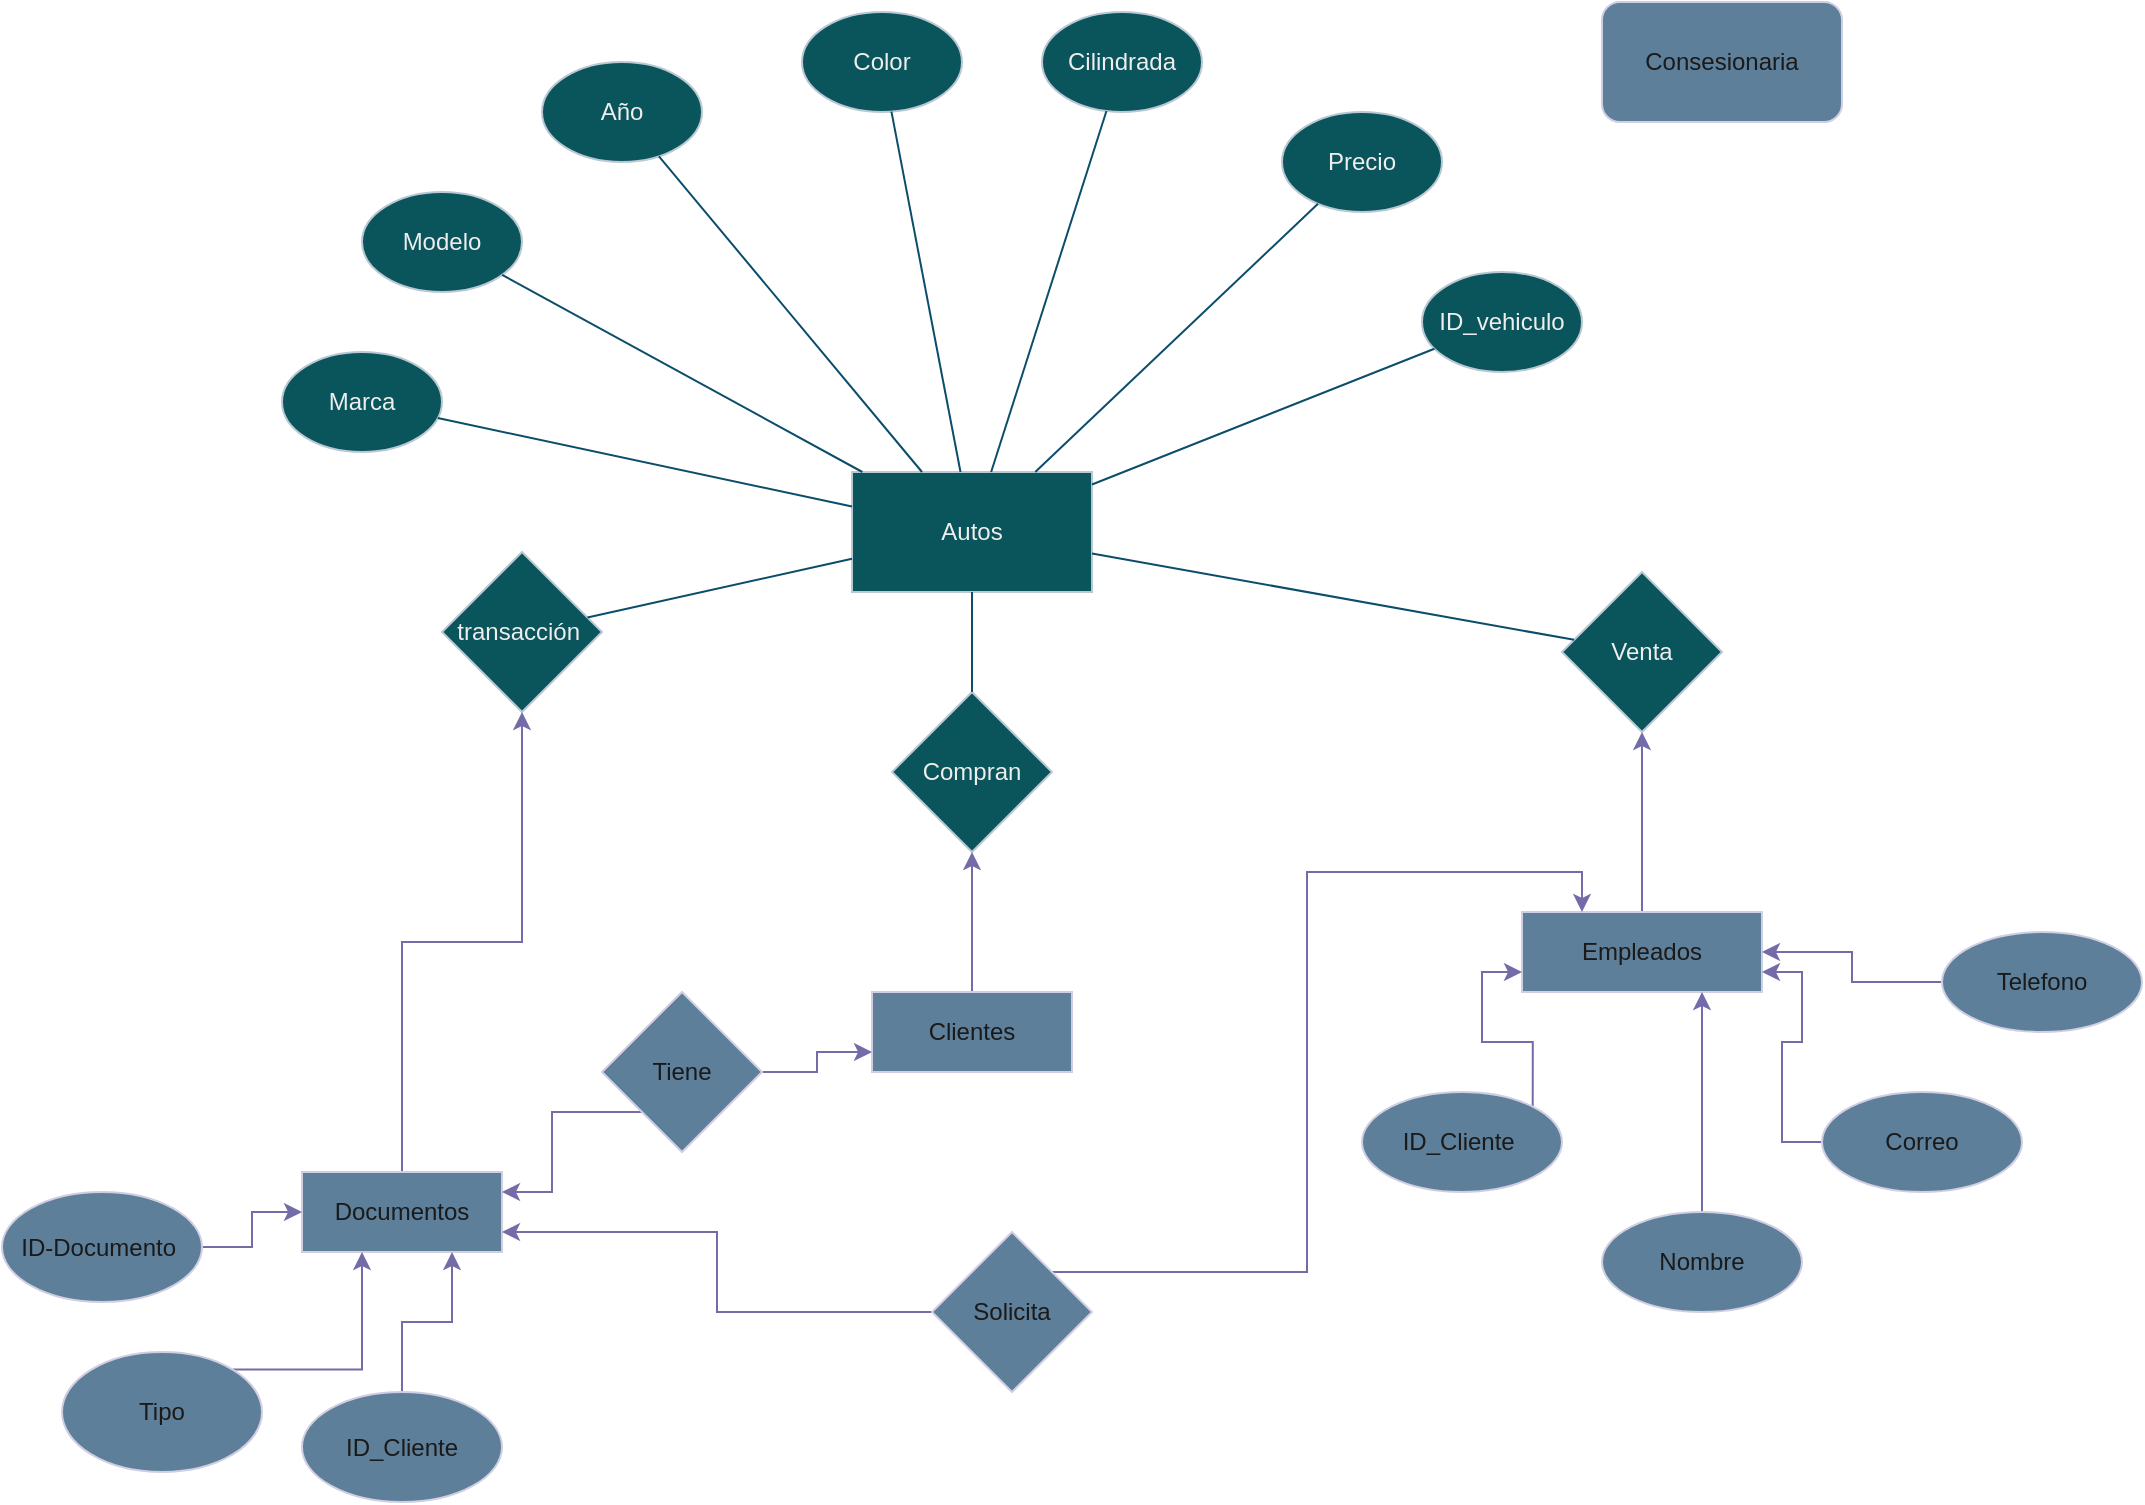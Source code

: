 <mxfile version="24.0.7" type="device" pages="3">
  <diagram id="R2lEEEUBdFMjLlhIrx00" name="Page-1">
    <mxGraphModel dx="1855" dy="455" grid="1" gridSize="10" guides="1" tooltips="1" connect="1" arrows="1" fold="1" page="1" pageScale="1" pageWidth="850" pageHeight="1100" math="0" shadow="0" extFonts="Permanent Marker^https://fonts.googleapis.com/css?family=Permanent+Marker">
      <root>
        <mxCell id="0" />
        <mxCell id="1" parent="0" />
        <mxCell id="hwXEKXvdwMbYfPdyhO-o-1" value="&lt;font style=&quot;vertical-align: inherit;&quot;&gt;&lt;font style=&quot;vertical-align: inherit;&quot;&gt;&lt;font style=&quot;vertical-align: inherit;&quot;&gt;&lt;font style=&quot;vertical-align: inherit;&quot;&gt;&lt;font style=&quot;vertical-align: inherit;&quot;&gt;&lt;font style=&quot;vertical-align: inherit;&quot;&gt;&lt;font style=&quot;vertical-align: inherit;&quot;&gt;&lt;font style=&quot;vertical-align: inherit;&quot;&gt;Autos&lt;/font&gt;&lt;/font&gt;&lt;/font&gt;&lt;/font&gt;&lt;/font&gt;&lt;/font&gt;&lt;br&gt;&lt;/font&gt;&lt;/font&gt;" style="rounded=0;whiteSpace=wrap;html=1;labelBackgroundColor=none;fillColor=#09555B;strokeColor=#BAC8D3;fontColor=#EEEEEE;" parent="1" vertex="1">
          <mxGeometry x="305" y="240" width="120" height="60" as="geometry" />
        </mxCell>
        <mxCell id="hwXEKXvdwMbYfPdyhO-o-2" value="&lt;font style=&quot;vertical-align: inherit;&quot;&gt;&lt;font style=&quot;vertical-align: inherit;&quot;&gt;Marca&lt;br&gt;&lt;/font&gt;&lt;/font&gt;" style="ellipse;whiteSpace=wrap;html=1;labelBackgroundColor=none;fillColor=#09555B;strokeColor=#BAC8D3;fontColor=#EEEEEE;" parent="1" vertex="1">
          <mxGeometry x="20" y="180" width="80" height="50" as="geometry" />
        </mxCell>
        <mxCell id="hwXEKXvdwMbYfPdyhO-o-3" value="&lt;font style=&quot;vertical-align: inherit;&quot;&gt;&lt;font style=&quot;vertical-align: inherit;&quot;&gt;Modelo&lt;br&gt;&lt;/font&gt;&lt;/font&gt;" style="ellipse;whiteSpace=wrap;html=1;labelBackgroundColor=none;fillColor=#09555B;strokeColor=#BAC8D3;fontColor=#EEEEEE;" parent="1" vertex="1">
          <mxGeometry x="60" y="100" width="80" height="50" as="geometry" />
        </mxCell>
        <mxCell id="hwXEKXvdwMbYfPdyhO-o-4" value="&lt;font style=&quot;vertical-align: inherit;&quot;&gt;&lt;font style=&quot;vertical-align: inherit;&quot;&gt;Año&lt;br&gt;&lt;/font&gt;&lt;/font&gt;" style="ellipse;whiteSpace=wrap;html=1;align=center;labelBackgroundColor=none;fillColor=#09555B;strokeColor=#BAC8D3;fontColor=#EEEEEE;" parent="1" vertex="1">
          <mxGeometry x="150" y="35" width="80" height="50" as="geometry" />
        </mxCell>
        <mxCell id="hwXEKXvdwMbYfPdyhO-o-5" value="&lt;font style=&quot;vertical-align: inherit;&quot;&gt;&lt;font style=&quot;vertical-align: inherit;&quot;&gt;Color&lt;br&gt;&lt;/font&gt;&lt;/font&gt;" style="ellipse;whiteSpace=wrap;html=1;labelBackgroundColor=none;fillColor=#09555B;strokeColor=#BAC8D3;fontColor=#EEEEEE;" parent="1" vertex="1">
          <mxGeometry x="280" y="10" width="80" height="50" as="geometry" />
        </mxCell>
        <mxCell id="hwXEKXvdwMbYfPdyhO-o-6" value="&lt;font style=&quot;vertical-align: inherit;&quot;&gt;&lt;font style=&quot;vertical-align: inherit;&quot;&gt;Cilindrada&lt;br&gt;&lt;/font&gt;&lt;/font&gt;" style="ellipse;whiteSpace=wrap;html=1;labelBackgroundColor=none;fillColor=#09555B;strokeColor=#BAC8D3;fontColor=#EEEEEE;" parent="1" vertex="1">
          <mxGeometry x="400" y="10" width="80" height="50" as="geometry" />
        </mxCell>
        <mxCell id="hwXEKXvdwMbYfPdyhO-o-7" value="&lt;font style=&quot;vertical-align: inherit;&quot;&gt;&lt;font style=&quot;vertical-align: inherit;&quot;&gt;Precio&lt;br&gt;&lt;/font&gt;&lt;/font&gt;" style="ellipse;whiteSpace=wrap;html=1;labelBackgroundColor=none;fillColor=#09555B;strokeColor=#BAC8D3;fontColor=#EEEEEE;" parent="1" vertex="1">
          <mxGeometry x="520" y="60" width="80" height="50" as="geometry" />
        </mxCell>
        <mxCell id="hwXEKXvdwMbYfPdyhO-o-8" value="&lt;font style=&quot;vertical-align: inherit;&quot;&gt;&lt;font style=&quot;vertical-align: inherit;&quot;&gt;ID_vehiculo&lt;br&gt;&lt;/font&gt;&lt;/font&gt;" style="ellipse;whiteSpace=wrap;html=1;labelBackgroundColor=none;fillColor=#09555B;strokeColor=#BAC8D3;fontColor=#EEEEEE;" parent="1" vertex="1">
          <mxGeometry x="590" y="140" width="80" height="50" as="geometry" />
        </mxCell>
        <mxCell id="hwXEKXvdwMbYfPdyhO-o-16" value="" style="endArrow=none;html=1;rounded=0;labelBackgroundColor=none;strokeColor=#0B4D6A;fontColor=default;" parent="1" source="hwXEKXvdwMbYfPdyhO-o-2" target="hwXEKXvdwMbYfPdyhO-o-1" edge="1">
          <mxGeometry width="50" height="50" relative="1" as="geometry">
            <mxPoint x="190" y="260" as="sourcePoint" />
            <mxPoint x="250" y="250" as="targetPoint" />
          </mxGeometry>
        </mxCell>
        <mxCell id="hwXEKXvdwMbYfPdyhO-o-19" value="" style="endArrow=none;html=1;rounded=0;labelBackgroundColor=none;strokeColor=#0B4D6A;fontColor=default;" parent="1" source="hwXEKXvdwMbYfPdyhO-o-4" target="hwXEKXvdwMbYfPdyhO-o-1" edge="1">
          <mxGeometry width="50" height="50" relative="1" as="geometry">
            <mxPoint x="240" y="140.5" as="sourcePoint" />
            <mxPoint x="356" y="169.5" as="targetPoint" />
          </mxGeometry>
        </mxCell>
        <mxCell id="hwXEKXvdwMbYfPdyhO-o-22" value="" style="endArrow=none;html=1;rounded=0;labelBackgroundColor=none;strokeColor=#0B4D6A;fontColor=default;" parent="1" source="hwXEKXvdwMbYfPdyhO-o-6" target="hwXEKXvdwMbYfPdyhO-o-1" edge="1">
          <mxGeometry width="50" height="50" relative="1" as="geometry">
            <mxPoint x="320" y="160" as="sourcePoint" />
            <mxPoint x="436" y="189" as="targetPoint" />
          </mxGeometry>
        </mxCell>
        <mxCell id="hwXEKXvdwMbYfPdyhO-o-23" value="" style="endArrow=none;html=1;rounded=0;labelBackgroundColor=none;strokeColor=#0B4D6A;fontColor=default;" parent="1" source="hwXEKXvdwMbYfPdyhO-o-1" target="hwXEKXvdwMbYfPdyhO-o-8" edge="1">
          <mxGeometry width="50" height="50" relative="1" as="geometry">
            <mxPoint x="400" y="260" as="sourcePoint" />
            <mxPoint x="516" y="289" as="targetPoint" />
          </mxGeometry>
        </mxCell>
        <mxCell id="hwXEKXvdwMbYfPdyhO-o-24" value="" style="endArrow=none;html=1;rounded=0;labelBackgroundColor=none;strokeColor=#0B4D6A;fontColor=default;" parent="1" source="hwXEKXvdwMbYfPdyhO-o-1" target="hwXEKXvdwMbYfPdyhO-o-7" edge="1">
          <mxGeometry width="50" height="50" relative="1" as="geometry">
            <mxPoint x="360" y="201" as="sourcePoint" />
            <mxPoint x="476" y="230" as="targetPoint" />
          </mxGeometry>
        </mxCell>
        <mxCell id="hwXEKXvdwMbYfPdyhO-o-25" value="" style="endArrow=none;html=1;rounded=0;labelBackgroundColor=none;strokeColor=#0B4D6A;fontColor=default;" parent="1" source="hwXEKXvdwMbYfPdyhO-o-5" target="hwXEKXvdwMbYfPdyhO-o-1" edge="1">
          <mxGeometry width="50" height="50" relative="1" as="geometry">
            <mxPoint x="250" y="110.5" as="sourcePoint" />
            <mxPoint x="366" y="139.5" as="targetPoint" />
          </mxGeometry>
        </mxCell>
        <mxCell id="hwXEKXvdwMbYfPdyhO-o-26" value="" style="endArrow=none;html=1;rounded=0;labelBackgroundColor=none;strokeColor=#0B4D6A;fontColor=default;" parent="1" source="hwXEKXvdwMbYfPdyhO-o-3" target="hwXEKXvdwMbYfPdyhO-o-1" edge="1">
          <mxGeometry width="50" height="50" relative="1" as="geometry">
            <mxPoint x="130" y="160" as="sourcePoint" />
            <mxPoint x="246" y="189" as="targetPoint" />
          </mxGeometry>
        </mxCell>
        <mxCell id="hwXEKXvdwMbYfPdyhO-o-27" value="transacción&amp;nbsp;" style="rhombus;whiteSpace=wrap;html=1;labelBackgroundColor=none;fillColor=#09555B;strokeColor=#BAC8D3;fontColor=#EEEEEE;" parent="1" vertex="1">
          <mxGeometry x="100" y="280" width="80" height="80" as="geometry" />
        </mxCell>
        <mxCell id="hwXEKXvdwMbYfPdyhO-o-29" value="Compran" style="rhombus;whiteSpace=wrap;html=1;labelBackgroundColor=none;fillColor=#09555B;strokeColor=#BAC8D3;fontColor=#EEEEEE;" parent="1" vertex="1">
          <mxGeometry x="325" y="350" width="80" height="80" as="geometry" />
        </mxCell>
        <mxCell id="hwXEKXvdwMbYfPdyhO-o-30" value="Venta" style="rhombus;whiteSpace=wrap;html=1;labelBackgroundColor=none;fillColor=#09555B;strokeColor=#BAC8D3;fontColor=#EEEEEE;" parent="1" vertex="1">
          <mxGeometry x="660" y="290" width="80" height="80" as="geometry" />
        </mxCell>
        <mxCell id="hwXEKXvdwMbYfPdyhO-o-31" value="" style="endArrow=none;html=1;rounded=0;labelBackgroundColor=none;strokeColor=#0B4D6A;fontColor=default;" parent="1" source="hwXEKXvdwMbYfPdyhO-o-27" target="hwXEKXvdwMbYfPdyhO-o-1" edge="1">
          <mxGeometry width="50" height="50" relative="1" as="geometry">
            <mxPoint x="230" y="350" as="sourcePoint" />
            <mxPoint x="280" y="300" as="targetPoint" />
            <Array as="points" />
          </mxGeometry>
        </mxCell>
        <mxCell id="hwXEKXvdwMbYfPdyhO-o-33" value="" style="endArrow=none;html=1;rounded=0;labelBackgroundColor=none;strokeColor=#0B4D6A;fontColor=default;" parent="1" source="hwXEKXvdwMbYfPdyhO-o-29" target="hwXEKXvdwMbYfPdyhO-o-1" edge="1">
          <mxGeometry width="50" height="50" relative="1" as="geometry">
            <mxPoint x="293" y="394" as="sourcePoint" />
            <mxPoint x="400" y="320" as="targetPoint" />
            <Array as="points" />
          </mxGeometry>
        </mxCell>
        <mxCell id="hwXEKXvdwMbYfPdyhO-o-34" value="" style="endArrow=none;html=1;rounded=0;labelBackgroundColor=none;strokeColor=#0B4D6A;fontColor=default;" parent="1" source="hwXEKXvdwMbYfPdyhO-o-30" target="hwXEKXvdwMbYfPdyhO-o-1" edge="1">
          <mxGeometry width="50" height="50" relative="1" as="geometry">
            <mxPoint x="425" y="364" as="sourcePoint" />
            <mxPoint x="532" y="290" as="targetPoint" />
            <Array as="points" />
          </mxGeometry>
        </mxCell>
        <mxCell id="vdpj2Z4KFWZ4nFpe-SWh-2" value="Consesionaria" style="rounded=1;whiteSpace=wrap;html=1;strokeColor=#D0CEE2;fontColor=#1A1A1A;fillColor=#5D7F99;" vertex="1" parent="1">
          <mxGeometry x="680" y="5" width="120" height="60" as="geometry" />
        </mxCell>
        <mxCell id="sTJrTX_2kmDKyQzAmE2a-3" style="edgeStyle=orthogonalEdgeStyle;rounded=0;orthogonalLoop=1;jettySize=auto;html=1;exitX=0.5;exitY=0;exitDx=0;exitDy=0;strokeColor=#736CA8;fontColor=#1A1A1A;" edge="1" parent="1" source="vdpj2Z4KFWZ4nFpe-SWh-3" target="hwXEKXvdwMbYfPdyhO-o-30">
          <mxGeometry relative="1" as="geometry" />
        </mxCell>
        <mxCell id="vdpj2Z4KFWZ4nFpe-SWh-3" value="Empleados" style="rounded=0;whiteSpace=wrap;html=1;strokeColor=#D0CEE2;fontColor=#1A1A1A;fillColor=#5D7F99;" vertex="1" parent="1">
          <mxGeometry x="640" y="460" width="120" height="40" as="geometry" />
        </mxCell>
        <mxCell id="sTJrTX_2kmDKyQzAmE2a-2" style="edgeStyle=orthogonalEdgeStyle;rounded=0;orthogonalLoop=1;jettySize=auto;html=1;exitX=0.5;exitY=0;exitDx=0;exitDy=0;strokeColor=#736CA8;fontColor=#1A1A1A;" edge="1" parent="1" source="sTJrTX_2kmDKyQzAmE2a-1" target="hwXEKXvdwMbYfPdyhO-o-29">
          <mxGeometry relative="1" as="geometry" />
        </mxCell>
        <mxCell id="sTJrTX_2kmDKyQzAmE2a-1" value="Clientes" style="rounded=0;whiteSpace=wrap;html=1;strokeColor=#D0CEE2;fontColor=#1A1A1A;fillColor=#5D7F99;" vertex="1" parent="1">
          <mxGeometry x="315" y="500" width="100" height="40" as="geometry" />
        </mxCell>
        <mxCell id="J9Jnxunq2Sm5_Kb6UN1S-2" style="edgeStyle=orthogonalEdgeStyle;rounded=0;orthogonalLoop=1;jettySize=auto;html=1;exitX=0.5;exitY=0;exitDx=0;exitDy=0;entryX=0.5;entryY=1;entryDx=0;entryDy=0;strokeColor=#736CA8;fontColor=#1A1A1A;" edge="1" parent="1" source="J9Jnxunq2Sm5_Kb6UN1S-1" target="hwXEKXvdwMbYfPdyhO-o-27">
          <mxGeometry relative="1" as="geometry" />
        </mxCell>
        <mxCell id="J9Jnxunq2Sm5_Kb6UN1S-1" value="Documentos" style="rounded=0;whiteSpace=wrap;html=1;strokeColor=#D0CEE2;fontColor=#1A1A1A;fillColor=#5D7F99;" vertex="1" parent="1">
          <mxGeometry x="30" y="590" width="100" height="40" as="geometry" />
        </mxCell>
        <mxCell id="5JzXWBmgMQAcOL0BCZSa-3" style="edgeStyle=orthogonalEdgeStyle;rounded=0;orthogonalLoop=1;jettySize=auto;html=1;exitX=0.5;exitY=0;exitDx=0;exitDy=0;entryX=0.75;entryY=1;entryDx=0;entryDy=0;strokeColor=#736CA8;fontColor=#1A1A1A;" edge="1" parent="1" source="J9Jnxunq2Sm5_Kb6UN1S-3" target="vdpj2Z4KFWZ4nFpe-SWh-3">
          <mxGeometry relative="1" as="geometry" />
        </mxCell>
        <mxCell id="J9Jnxunq2Sm5_Kb6UN1S-3" value="Nombre" style="ellipse;whiteSpace=wrap;html=1;strokeColor=#D0CEE2;fontColor=#1A1A1A;fillColor=#5D7F99;" vertex="1" parent="1">
          <mxGeometry x="680" y="610" width="100" height="50" as="geometry" />
        </mxCell>
        <mxCell id="5JzXWBmgMQAcOL0BCZSa-2" style="edgeStyle=orthogonalEdgeStyle;rounded=0;orthogonalLoop=1;jettySize=auto;html=1;exitX=0;exitY=0.5;exitDx=0;exitDy=0;entryX=1;entryY=0.75;entryDx=0;entryDy=0;strokeColor=#736CA8;fontColor=#1A1A1A;" edge="1" parent="1" source="J9Jnxunq2Sm5_Kb6UN1S-4" target="vdpj2Z4KFWZ4nFpe-SWh-3">
          <mxGeometry relative="1" as="geometry" />
        </mxCell>
        <mxCell id="J9Jnxunq2Sm5_Kb6UN1S-4" value="Correo" style="ellipse;whiteSpace=wrap;html=1;strokeColor=#D0CEE2;fontColor=#1A1A1A;fillColor=#5D7F99;" vertex="1" parent="1">
          <mxGeometry x="790" y="550" width="100" height="50" as="geometry" />
        </mxCell>
        <mxCell id="5JzXWBmgMQAcOL0BCZSa-5" style="edgeStyle=orthogonalEdgeStyle;rounded=0;orthogonalLoop=1;jettySize=auto;html=1;exitX=1;exitY=0;exitDx=0;exitDy=0;entryX=0;entryY=0.75;entryDx=0;entryDy=0;strokeColor=#736CA8;fontColor=#1A1A1A;" edge="1" parent="1" source="J9Jnxunq2Sm5_Kb6UN1S-5" target="vdpj2Z4KFWZ4nFpe-SWh-3">
          <mxGeometry relative="1" as="geometry" />
        </mxCell>
        <mxCell id="J9Jnxunq2Sm5_Kb6UN1S-5" value="ID_Cliente&amp;nbsp;" style="ellipse;whiteSpace=wrap;html=1;strokeColor=#D0CEE2;fontColor=#1A1A1A;fillColor=#5D7F99;" vertex="1" parent="1">
          <mxGeometry x="560" y="550" width="100" height="50" as="geometry" />
        </mxCell>
        <mxCell id="5JzXWBmgMQAcOL0BCZSa-1" style="edgeStyle=orthogonalEdgeStyle;rounded=0;orthogonalLoop=1;jettySize=auto;html=1;exitX=0;exitY=0.5;exitDx=0;exitDy=0;strokeColor=#736CA8;fontColor=#1A1A1A;" edge="1" parent="1" source="J9Jnxunq2Sm5_Kb6UN1S-6" target="vdpj2Z4KFWZ4nFpe-SWh-3">
          <mxGeometry relative="1" as="geometry" />
        </mxCell>
        <mxCell id="J9Jnxunq2Sm5_Kb6UN1S-6" value="Telefono" style="ellipse;whiteSpace=wrap;html=1;strokeColor=#D0CEE2;fontColor=#1A1A1A;fillColor=#5D7F99;" vertex="1" parent="1">
          <mxGeometry x="850" y="470" width="100" height="50" as="geometry" />
        </mxCell>
        <mxCell id="5JzXWBmgMQAcOL0BCZSa-7" style="edgeStyle=orthogonalEdgeStyle;rounded=0;orthogonalLoop=1;jettySize=auto;html=1;exitX=1;exitY=0.5;exitDx=0;exitDy=0;entryX=0;entryY=0.75;entryDx=0;entryDy=0;strokeColor=#736CA8;fontColor=#1A1A1A;" edge="1" parent="1" source="5JzXWBmgMQAcOL0BCZSa-6" target="sTJrTX_2kmDKyQzAmE2a-1">
          <mxGeometry relative="1" as="geometry" />
        </mxCell>
        <mxCell id="5JzXWBmgMQAcOL0BCZSa-9" style="edgeStyle=orthogonalEdgeStyle;rounded=0;orthogonalLoop=1;jettySize=auto;html=1;exitX=0;exitY=1;exitDx=0;exitDy=0;entryX=1;entryY=0.25;entryDx=0;entryDy=0;strokeColor=#736CA8;fontColor=#1A1A1A;" edge="1" parent="1" source="5JzXWBmgMQAcOL0BCZSa-6" target="J9Jnxunq2Sm5_Kb6UN1S-1">
          <mxGeometry relative="1" as="geometry" />
        </mxCell>
        <mxCell id="5JzXWBmgMQAcOL0BCZSa-6" value="Tiene" style="rhombus;whiteSpace=wrap;html=1;strokeColor=#D0CEE2;fontColor=#1A1A1A;fillColor=#5D7F99;" vertex="1" parent="1">
          <mxGeometry x="180" y="500" width="80" height="80" as="geometry" />
        </mxCell>
        <mxCell id="5JzXWBmgMQAcOL0BCZSa-16" style="edgeStyle=orthogonalEdgeStyle;rounded=0;orthogonalLoop=1;jettySize=auto;html=1;exitX=0.5;exitY=0;exitDx=0;exitDy=0;entryX=0.75;entryY=1;entryDx=0;entryDy=0;strokeColor=#736CA8;fontColor=#1A1A1A;" edge="1" parent="1" source="5JzXWBmgMQAcOL0BCZSa-10" target="J9Jnxunq2Sm5_Kb6UN1S-1">
          <mxGeometry relative="1" as="geometry" />
        </mxCell>
        <mxCell id="5JzXWBmgMQAcOL0BCZSa-10" value="ID_Cliente" style="ellipse;whiteSpace=wrap;html=1;strokeColor=#D0CEE2;fontColor=#1A1A1A;fillColor=#5D7F99;" vertex="1" parent="1">
          <mxGeometry x="30" y="700" width="100" height="55" as="geometry" />
        </mxCell>
        <mxCell id="5JzXWBmgMQAcOL0BCZSa-15" style="edgeStyle=orthogonalEdgeStyle;rounded=0;orthogonalLoop=1;jettySize=auto;html=1;exitX=1;exitY=0;exitDx=0;exitDy=0;strokeColor=#736CA8;fontColor=#1A1A1A;" edge="1" parent="1" source="5JzXWBmgMQAcOL0BCZSa-11" target="J9Jnxunq2Sm5_Kb6UN1S-1">
          <mxGeometry relative="1" as="geometry">
            <Array as="points">
              <mxPoint x="60" y="689" />
            </Array>
          </mxGeometry>
        </mxCell>
        <mxCell id="5JzXWBmgMQAcOL0BCZSa-11" value="Tipo" style="ellipse;whiteSpace=wrap;html=1;strokeColor=#D0CEE2;fontColor=#1A1A1A;fillColor=#5D7F99;" vertex="1" parent="1">
          <mxGeometry x="-90" y="680" width="100" height="60" as="geometry" />
        </mxCell>
        <mxCell id="5JzXWBmgMQAcOL0BCZSa-14" style="edgeStyle=orthogonalEdgeStyle;rounded=0;orthogonalLoop=1;jettySize=auto;html=1;exitX=1;exitY=0.5;exitDx=0;exitDy=0;strokeColor=#736CA8;fontColor=#1A1A1A;" edge="1" parent="1" source="5JzXWBmgMQAcOL0BCZSa-12" target="J9Jnxunq2Sm5_Kb6UN1S-1">
          <mxGeometry relative="1" as="geometry" />
        </mxCell>
        <mxCell id="5JzXWBmgMQAcOL0BCZSa-12" value="ID-Documento&amp;nbsp;" style="ellipse;whiteSpace=wrap;html=1;strokeColor=#D0CEE2;fontColor=#1A1A1A;fillColor=#5D7F99;" vertex="1" parent="1">
          <mxGeometry x="-120" y="600" width="100" height="55" as="geometry" />
        </mxCell>
        <mxCell id="5JzXWBmgMQAcOL0BCZSa-18" style="edgeStyle=orthogonalEdgeStyle;rounded=0;orthogonalLoop=1;jettySize=auto;html=1;exitX=0;exitY=0.5;exitDx=0;exitDy=0;entryX=1;entryY=0.75;entryDx=0;entryDy=0;strokeColor=#736CA8;fontColor=#1A1A1A;" edge="1" parent="1" source="5JzXWBmgMQAcOL0BCZSa-17" target="J9Jnxunq2Sm5_Kb6UN1S-1">
          <mxGeometry relative="1" as="geometry" />
        </mxCell>
        <mxCell id="5JzXWBmgMQAcOL0BCZSa-19" style="edgeStyle=orthogonalEdgeStyle;rounded=0;orthogonalLoop=1;jettySize=auto;html=1;exitX=1;exitY=0;exitDx=0;exitDy=0;entryX=0.25;entryY=0;entryDx=0;entryDy=0;strokeColor=#736CA8;fontColor=#1A1A1A;" edge="1" parent="1" source="5JzXWBmgMQAcOL0BCZSa-17" target="vdpj2Z4KFWZ4nFpe-SWh-3">
          <mxGeometry relative="1" as="geometry" />
        </mxCell>
        <mxCell id="5JzXWBmgMQAcOL0BCZSa-17" value="Solicita" style="rhombus;whiteSpace=wrap;html=1;strokeColor=#D0CEE2;fontColor=#1A1A1A;fillColor=#5D7F99;" vertex="1" parent="1">
          <mxGeometry x="345" y="620" width="80" height="80" as="geometry" />
        </mxCell>
      </root>
    </mxGraphModel>
  </diagram>
  <diagram id="D9mTGrZSzXa4u72HN-Tj" name="Página-2">
    <mxGraphModel dx="1005" dy="455" grid="1" gridSize="10" guides="1" tooltips="1" connect="1" arrows="1" fold="1" page="1" pageScale="1" pageWidth="850" pageHeight="1100" math="0" shadow="0">
      <root>
        <mxCell id="0" />
        <mxCell id="1" parent="0" />
        <mxCell id="C7_fMhmRsACBIRnDQX76-1" value="Autos" style="shape=table;startSize=30;container=1;collapsible=1;childLayout=tableLayout;fixedRows=1;rowLines=0;fontStyle=1;align=center;resizeLast=1;html=1;strokeColor=#D0CEE2;fillColor=#5D7F99;labelBackgroundColor=none;fontColor=#1A1A1A;" parent="1" vertex="1">
          <mxGeometry x="10" y="40" width="280" height="500" as="geometry" />
        </mxCell>
        <mxCell id="C7_fMhmRsACBIRnDQX76-2" value="" style="shape=tableRow;horizontal=0;startSize=0;swimlaneHead=0;swimlaneBody=0;fillColor=none;collapsible=0;dropTarget=0;points=[[0,0.5],[1,0.5]];portConstraint=eastwest;top=0;left=0;right=0;bottom=1;strokeColor=#D0CEE2;fontColor=#1A1A1A;labelBackgroundColor=none;" parent="C7_fMhmRsACBIRnDQX76-1" vertex="1">
          <mxGeometry y="30" width="280" height="30" as="geometry" />
        </mxCell>
        <mxCell id="C7_fMhmRsACBIRnDQX76-3" value="PK" style="shape=partialRectangle;connectable=0;fillColor=none;top=0;left=0;bottom=0;right=0;fontStyle=1;overflow=hidden;whiteSpace=wrap;html=1;strokeColor=#D0CEE2;fontColor=#1A1A1A;labelBackgroundColor=none;" parent="C7_fMhmRsACBIRnDQX76-2" vertex="1">
          <mxGeometry width="30" height="30" as="geometry">
            <mxRectangle width="30" height="30" as="alternateBounds" />
          </mxGeometry>
        </mxCell>
        <mxCell id="C7_fMhmRsACBIRnDQX76-4" value="Autos" style="shape=partialRectangle;connectable=0;fillColor=none;top=0;left=0;bottom=0;right=0;align=left;spacingLeft=6;fontStyle=5;overflow=hidden;whiteSpace=wrap;html=1;strokeColor=#D0CEE2;fontColor=#1A1A1A;labelBackgroundColor=none;" parent="C7_fMhmRsACBIRnDQX76-2" vertex="1">
          <mxGeometry x="30" width="250" height="30" as="geometry">
            <mxRectangle width="250" height="30" as="alternateBounds" />
          </mxGeometry>
        </mxCell>
        <mxCell id="C7_fMhmRsACBIRnDQX76-5" value="" style="shape=tableRow;horizontal=0;startSize=0;swimlaneHead=0;swimlaneBody=0;fillColor=none;collapsible=0;dropTarget=0;points=[[0,0.5],[1,0.5]];portConstraint=eastwest;top=0;left=0;right=0;bottom=0;strokeColor=#D0CEE2;fontColor=#1A1A1A;labelBackgroundColor=none;" parent="C7_fMhmRsACBIRnDQX76-1" vertex="1">
          <mxGeometry y="60" width="280" height="30" as="geometry" />
        </mxCell>
        <mxCell id="C7_fMhmRsACBIRnDQX76-6" value="" style="shape=partialRectangle;connectable=0;fillColor=none;top=0;left=0;bottom=0;right=0;editable=1;overflow=hidden;whiteSpace=wrap;html=1;strokeColor=#D0CEE2;fontColor=#1A1A1A;labelBackgroundColor=none;" parent="C7_fMhmRsACBIRnDQX76-5" vertex="1">
          <mxGeometry width="30" height="30" as="geometry">
            <mxRectangle width="30" height="30" as="alternateBounds" />
          </mxGeometry>
        </mxCell>
        <mxCell id="C7_fMhmRsACBIRnDQX76-7" value="Marca VARCHAR (30) NOT NULL&amp;nbsp;" style="shape=partialRectangle;connectable=0;fillColor=none;top=0;left=0;bottom=0;right=0;align=left;spacingLeft=6;overflow=hidden;whiteSpace=wrap;html=1;strokeColor=#D0CEE2;fontColor=#1A1A1A;labelBackgroundColor=none;" parent="C7_fMhmRsACBIRnDQX76-5" vertex="1">
          <mxGeometry x="30" width="250" height="30" as="geometry">
            <mxRectangle width="250" height="30" as="alternateBounds" />
          </mxGeometry>
        </mxCell>
        <mxCell id="C7_fMhmRsACBIRnDQX76-8" value="" style="shape=tableRow;horizontal=0;startSize=0;swimlaneHead=0;swimlaneBody=0;fillColor=none;collapsible=0;dropTarget=0;points=[[0,0.5],[1,0.5]];portConstraint=eastwest;top=0;left=0;right=0;bottom=0;strokeColor=#D0CEE2;fontColor=#1A1A1A;labelBackgroundColor=none;" parent="C7_fMhmRsACBIRnDQX76-1" vertex="1">
          <mxGeometry y="90" width="280" height="30" as="geometry" />
        </mxCell>
        <mxCell id="C7_fMhmRsACBIRnDQX76-9" value="" style="shape=partialRectangle;connectable=0;fillColor=none;top=0;left=0;bottom=0;right=0;editable=1;overflow=hidden;whiteSpace=wrap;html=1;strokeColor=#D0CEE2;fontColor=#1A1A1A;labelBackgroundColor=none;" parent="C7_fMhmRsACBIRnDQX76-8" vertex="1">
          <mxGeometry width="30" height="30" as="geometry">
            <mxRectangle width="30" height="30" as="alternateBounds" />
          </mxGeometry>
        </mxCell>
        <mxCell id="C7_fMhmRsACBIRnDQX76-10" value="Modelo VARCHAR (30) NOT NULL" style="shape=partialRectangle;connectable=0;fillColor=none;top=0;left=0;bottom=0;right=0;align=left;spacingLeft=6;overflow=hidden;whiteSpace=wrap;html=1;strokeColor=#D0CEE2;fontColor=#1A1A1A;labelBackgroundColor=none;" parent="C7_fMhmRsACBIRnDQX76-8" vertex="1">
          <mxGeometry x="30" width="250" height="30" as="geometry">
            <mxRectangle width="250" height="30" as="alternateBounds" />
          </mxGeometry>
        </mxCell>
        <mxCell id="C7_fMhmRsACBIRnDQX76-11" value="" style="shape=tableRow;horizontal=0;startSize=0;swimlaneHead=0;swimlaneBody=0;fillColor=none;collapsible=0;dropTarget=0;points=[[0,0.5],[1,0.5]];portConstraint=eastwest;top=0;left=0;right=0;bottom=0;strokeColor=#D0CEE2;fontColor=#1A1A1A;labelBackgroundColor=none;" parent="C7_fMhmRsACBIRnDQX76-1" vertex="1">
          <mxGeometry y="120" width="280" height="30" as="geometry" />
        </mxCell>
        <mxCell id="C7_fMhmRsACBIRnDQX76-12" value="" style="shape=partialRectangle;connectable=0;fillColor=none;top=0;left=0;bottom=0;right=0;editable=1;overflow=hidden;whiteSpace=wrap;html=1;strokeColor=#D0CEE2;fontColor=#1A1A1A;labelBackgroundColor=none;" parent="C7_fMhmRsACBIRnDQX76-11" vertex="1">
          <mxGeometry width="30" height="30" as="geometry">
            <mxRectangle width="30" height="30" as="alternateBounds" />
          </mxGeometry>
        </mxCell>
        <mxCell id="C7_fMhmRsACBIRnDQX76-13" value="Año YEAR/SMALLINT" style="shape=partialRectangle;connectable=0;fillColor=none;top=0;left=0;bottom=0;right=0;align=left;spacingLeft=6;overflow=hidden;whiteSpace=wrap;html=1;strokeColor=#D0CEE2;fontColor=#1A1A1A;labelBackgroundColor=none;" parent="C7_fMhmRsACBIRnDQX76-11" vertex="1">
          <mxGeometry x="30" width="250" height="30" as="geometry">
            <mxRectangle width="250" height="30" as="alternateBounds" />
          </mxGeometry>
        </mxCell>
        <mxCell id="Yh5w6B4X2mvzSJqkXaAq-1" style="shape=tableRow;horizontal=0;startSize=0;swimlaneHead=0;swimlaneBody=0;fillColor=none;collapsible=0;dropTarget=0;points=[[0,0.5],[1,0.5]];portConstraint=eastwest;top=0;left=0;right=0;bottom=0;strokeColor=#D0CEE2;fontColor=#1A1A1A;labelBackgroundColor=none;" parent="C7_fMhmRsACBIRnDQX76-1" vertex="1">
          <mxGeometry y="150" width="280" height="30" as="geometry" />
        </mxCell>
        <mxCell id="Yh5w6B4X2mvzSJqkXaAq-2" style="shape=partialRectangle;connectable=0;fillColor=none;top=0;left=0;bottom=0;right=0;editable=1;overflow=hidden;whiteSpace=wrap;html=1;strokeColor=#D0CEE2;fontColor=#1A1A1A;labelBackgroundColor=none;" parent="Yh5w6B4X2mvzSJqkXaAq-1" vertex="1">
          <mxGeometry width="30" height="30" as="geometry">
            <mxRectangle width="30" height="30" as="alternateBounds" />
          </mxGeometry>
        </mxCell>
        <mxCell id="Yh5w6B4X2mvzSJqkXaAq-3" value="Tipo&amp;nbsp;VARCHAR (30) NOT NUL" style="shape=partialRectangle;connectable=0;fillColor=none;top=0;left=0;bottom=0;right=0;align=left;spacingLeft=6;overflow=hidden;whiteSpace=wrap;html=1;strokeColor=#D0CEE2;fontColor=#1A1A1A;labelBackgroundColor=none;" parent="Yh5w6B4X2mvzSJqkXaAq-1" vertex="1">
          <mxGeometry x="30" width="250" height="30" as="geometry">
            <mxRectangle width="250" height="30" as="alternateBounds" />
          </mxGeometry>
        </mxCell>
        <mxCell id="Yh5w6B4X2mvzSJqkXaAq-13" style="shape=tableRow;horizontal=0;startSize=0;swimlaneHead=0;swimlaneBody=0;fillColor=none;collapsible=0;dropTarget=0;points=[[0,0.5],[1,0.5]];portConstraint=eastwest;top=0;left=0;right=0;bottom=0;strokeColor=#D0CEE2;fontColor=#1A1A1A;labelBackgroundColor=none;" parent="C7_fMhmRsACBIRnDQX76-1" vertex="1">
          <mxGeometry y="180" width="280" height="30" as="geometry" />
        </mxCell>
        <mxCell id="Yh5w6B4X2mvzSJqkXaAq-14" style="shape=partialRectangle;connectable=0;fillColor=none;top=0;left=0;bottom=0;right=0;editable=1;overflow=hidden;whiteSpace=wrap;html=1;strokeColor=#D0CEE2;fontColor=#1A1A1A;labelBackgroundColor=none;" parent="Yh5w6B4X2mvzSJqkXaAq-13" vertex="1">
          <mxGeometry width="30" height="30" as="geometry">
            <mxRectangle width="30" height="30" as="alternateBounds" />
          </mxGeometry>
        </mxCell>
        <mxCell id="Yh5w6B4X2mvzSJqkXaAq-15" value="Color&amp;nbsp;VARCHAR (30) NOT NUL" style="shape=partialRectangle;connectable=0;fillColor=none;top=0;left=0;bottom=0;right=0;align=left;spacingLeft=6;overflow=hidden;whiteSpace=wrap;html=1;strokeColor=#D0CEE2;fontColor=#1A1A1A;labelBackgroundColor=none;" parent="Yh5w6B4X2mvzSJqkXaAq-13" vertex="1">
          <mxGeometry x="30" width="250" height="30" as="geometry">
            <mxRectangle width="250" height="30" as="alternateBounds" />
          </mxGeometry>
        </mxCell>
        <mxCell id="Yh5w6B4X2mvzSJqkXaAq-4" style="shape=tableRow;horizontal=0;startSize=0;swimlaneHead=0;swimlaneBody=0;fillColor=none;collapsible=0;dropTarget=0;points=[[0,0.5],[1,0.5]];portConstraint=eastwest;top=0;left=0;right=0;bottom=0;strokeColor=#D0CEE2;fontColor=#1A1A1A;labelBackgroundColor=none;" parent="C7_fMhmRsACBIRnDQX76-1" vertex="1">
          <mxGeometry y="210" width="280" height="30" as="geometry" />
        </mxCell>
        <mxCell id="Yh5w6B4X2mvzSJqkXaAq-5" style="shape=partialRectangle;connectable=0;fillColor=none;top=0;left=0;bottom=0;right=0;editable=1;overflow=hidden;whiteSpace=wrap;html=1;strokeColor=#D0CEE2;fontColor=#1A1A1A;labelBackgroundColor=none;" parent="Yh5w6B4X2mvzSJqkXaAq-4" vertex="1">
          <mxGeometry width="30" height="30" as="geometry">
            <mxRectangle width="30" height="30" as="alternateBounds" />
          </mxGeometry>
        </mxCell>
        <mxCell id="Yh5w6B4X2mvzSJqkXaAq-6" value="Cilindraje&amp;nbsp;VARCHAR (30) NOT NUL" style="shape=partialRectangle;connectable=0;fillColor=none;top=0;left=0;bottom=0;right=0;align=left;spacingLeft=6;overflow=hidden;whiteSpace=wrap;html=1;strokeColor=#D0CEE2;fontColor=#1A1A1A;labelBackgroundColor=none;" parent="Yh5w6B4X2mvzSJqkXaAq-4" vertex="1">
          <mxGeometry x="30" width="250" height="30" as="geometry">
            <mxRectangle width="250" height="30" as="alternateBounds" />
          </mxGeometry>
        </mxCell>
        <mxCell id="Yh5w6B4X2mvzSJqkXaAq-7" style="shape=tableRow;horizontal=0;startSize=0;swimlaneHead=0;swimlaneBody=0;fillColor=none;collapsible=0;dropTarget=0;points=[[0,0.5],[1,0.5]];portConstraint=eastwest;top=0;left=0;right=0;bottom=0;strokeColor=#D0CEE2;fontColor=#1A1A1A;labelBackgroundColor=none;" parent="C7_fMhmRsACBIRnDQX76-1" vertex="1">
          <mxGeometry y="240" width="280" height="30" as="geometry" />
        </mxCell>
        <mxCell id="Yh5w6B4X2mvzSJqkXaAq-8" style="shape=partialRectangle;connectable=0;fillColor=none;top=0;left=0;bottom=0;right=0;editable=1;overflow=hidden;whiteSpace=wrap;html=1;strokeColor=#D0CEE2;fontColor=#1A1A1A;labelBackgroundColor=none;" parent="Yh5w6B4X2mvzSJqkXaAq-7" vertex="1">
          <mxGeometry width="30" height="30" as="geometry">
            <mxRectangle width="30" height="30" as="alternateBounds" />
          </mxGeometry>
        </mxCell>
        <mxCell id="Yh5w6B4X2mvzSJqkXaAq-9" value="ID_Vehículo&amp;nbsp;VARCHAR (30) NOT NUL&amp;nbsp;" style="shape=partialRectangle;connectable=0;fillColor=none;top=0;left=0;bottom=0;right=0;align=left;spacingLeft=6;overflow=hidden;whiteSpace=wrap;html=1;strokeColor=#D0CEE2;fontColor=#1A1A1A;labelBackgroundColor=none;" parent="Yh5w6B4X2mvzSJqkXaAq-7" vertex="1">
          <mxGeometry x="30" width="250" height="30" as="geometry">
            <mxRectangle width="250" height="30" as="alternateBounds" />
          </mxGeometry>
        </mxCell>
        <mxCell id="Yh5w6B4X2mvzSJqkXaAq-16" style="shape=tableRow;horizontal=0;startSize=0;swimlaneHead=0;swimlaneBody=0;fillColor=none;collapsible=0;dropTarget=0;points=[[0,0.5],[1,0.5]];portConstraint=eastwest;top=0;left=0;right=0;bottom=0;strokeColor=#D0CEE2;fontColor=#1A1A1A;labelBackgroundColor=none;" parent="C7_fMhmRsACBIRnDQX76-1" vertex="1">
          <mxGeometry y="270" width="280" height="30" as="geometry" />
        </mxCell>
        <mxCell id="Yh5w6B4X2mvzSJqkXaAq-17" style="shape=partialRectangle;connectable=0;fillColor=none;top=0;left=0;bottom=0;right=0;editable=1;overflow=hidden;whiteSpace=wrap;html=1;strokeColor=#D0CEE2;fontColor=#1A1A1A;labelBackgroundColor=none;" parent="Yh5w6B4X2mvzSJqkXaAq-16" vertex="1">
          <mxGeometry width="30" height="30" as="geometry">
            <mxRectangle width="30" height="30" as="alternateBounds" />
          </mxGeometry>
        </mxCell>
        <mxCell id="Yh5w6B4X2mvzSJqkXaAq-18" value="Transmisión&amp;nbsp;VARCHAR (30) NOT NUL&amp;nbsp;" style="shape=partialRectangle;connectable=0;fillColor=none;top=0;left=0;bottom=0;right=0;align=left;spacingLeft=6;overflow=hidden;whiteSpace=wrap;html=1;strokeColor=#D0CEE2;fontColor=#1A1A1A;labelBackgroundColor=none;" parent="Yh5w6B4X2mvzSJqkXaAq-16" vertex="1">
          <mxGeometry x="30" width="250" height="30" as="geometry">
            <mxRectangle width="250" height="30" as="alternateBounds" />
          </mxGeometry>
        </mxCell>
        <mxCell id="Yh5w6B4X2mvzSJqkXaAq-10" style="shape=tableRow;horizontal=0;startSize=0;swimlaneHead=0;swimlaneBody=0;fillColor=none;collapsible=0;dropTarget=0;points=[[0,0.5],[1,0.5]];portConstraint=eastwest;top=0;left=0;right=0;bottom=0;strokeColor=#D0CEE2;fontColor=#1A1A1A;labelBackgroundColor=none;" parent="C7_fMhmRsACBIRnDQX76-1" vertex="1">
          <mxGeometry y="300" width="280" height="30" as="geometry" />
        </mxCell>
        <mxCell id="Yh5w6B4X2mvzSJqkXaAq-11" style="shape=partialRectangle;connectable=0;fillColor=none;top=0;left=0;bottom=0;right=0;editable=1;overflow=hidden;whiteSpace=wrap;html=1;strokeColor=#D0CEE2;fontColor=#1A1A1A;labelBackgroundColor=none;" parent="Yh5w6B4X2mvzSJqkXaAq-10" vertex="1">
          <mxGeometry width="30" height="30" as="geometry">
            <mxRectangle width="30" height="30" as="alternateBounds" />
          </mxGeometry>
        </mxCell>
        <mxCell id="Yh5w6B4X2mvzSJqkXaAq-12" value="Precio&amp;nbsp;DECIMAL o FLOAT" style="shape=partialRectangle;connectable=0;fillColor=none;top=0;left=0;bottom=0;right=0;align=left;spacingLeft=6;overflow=hidden;whiteSpace=wrap;html=1;strokeColor=#D0CEE2;fontColor=#1A1A1A;labelBackgroundColor=none;" parent="Yh5w6B4X2mvzSJqkXaAq-10" vertex="1">
          <mxGeometry x="30" width="250" height="30" as="geometry">
            <mxRectangle width="250" height="30" as="alternateBounds" />
          </mxGeometry>
        </mxCell>
        <mxCell id="pqBD-8RDNE2BtX52uhga-1" style="shape=tableRow;horizontal=0;startSize=0;swimlaneHead=0;swimlaneBody=0;fillColor=none;collapsible=0;dropTarget=0;points=[[0,0.5],[1,0.5]];portConstraint=eastwest;top=0;left=0;right=0;bottom=0;strokeColor=#D0CEE2;fontColor=#1A1A1A;labelBackgroundColor=none;" parent="C7_fMhmRsACBIRnDQX76-1" vertex="1">
          <mxGeometry y="330" width="280" height="30" as="geometry" />
        </mxCell>
        <mxCell id="pqBD-8RDNE2BtX52uhga-2" style="shape=partialRectangle;connectable=0;fillColor=none;top=0;left=0;bottom=0;right=0;editable=1;overflow=hidden;whiteSpace=wrap;html=1;strokeColor=#D0CEE2;fontColor=#1A1A1A;labelBackgroundColor=none;" parent="pqBD-8RDNE2BtX52uhga-1" vertex="1">
          <mxGeometry width="30" height="30" as="geometry">
            <mxRectangle width="30" height="30" as="alternateBounds" />
          </mxGeometry>
        </mxCell>
        <mxCell id="pqBD-8RDNE2BtX52uhga-3" value="Placa VARCHAR (30) NOT NUL" style="shape=partialRectangle;connectable=0;fillColor=none;top=0;left=0;bottom=0;right=0;align=left;spacingLeft=6;overflow=hidden;whiteSpace=wrap;html=1;strokeColor=#D0CEE2;fontColor=#1A1A1A;labelBackgroundColor=none;" parent="pqBD-8RDNE2BtX52uhga-1" vertex="1">
          <mxGeometry x="30" width="250" height="30" as="geometry">
            <mxRectangle width="250" height="30" as="alternateBounds" />
          </mxGeometry>
        </mxCell>
        <mxCell id="pqBD-8RDNE2BtX52uhga-4" style="shape=tableRow;horizontal=0;startSize=0;swimlaneHead=0;swimlaneBody=0;fillColor=none;collapsible=0;dropTarget=0;points=[[0,0.5],[1,0.5]];portConstraint=eastwest;top=0;left=0;right=0;bottom=0;strokeColor=#D0CEE2;fontColor=#1A1A1A;labelBackgroundColor=none;" parent="C7_fMhmRsACBIRnDQX76-1" vertex="1">
          <mxGeometry y="360" width="280" height="30" as="geometry" />
        </mxCell>
        <mxCell id="pqBD-8RDNE2BtX52uhga-5" style="shape=partialRectangle;connectable=0;fillColor=none;top=0;left=0;bottom=0;right=0;editable=1;overflow=hidden;whiteSpace=wrap;html=1;strokeColor=#D0CEE2;fontColor=#1A1A1A;labelBackgroundColor=none;" parent="pqBD-8RDNE2BtX52uhga-4" vertex="1">
          <mxGeometry width="30" height="30" as="geometry">
            <mxRectangle width="30" height="30" as="alternateBounds" />
          </mxGeometry>
        </mxCell>
        <mxCell id="pqBD-8RDNE2BtX52uhga-6" value="Estado VARCHAR (30) NOT NUL" style="shape=partialRectangle;connectable=0;fillColor=none;top=0;left=0;bottom=0;right=0;align=left;spacingLeft=6;overflow=hidden;whiteSpace=wrap;html=1;strokeColor=#D0CEE2;fontColor=#1A1A1A;labelBackgroundColor=none;" parent="pqBD-8RDNE2BtX52uhga-4" vertex="1">
          <mxGeometry x="30" width="250" height="30" as="geometry">
            <mxRectangle width="250" height="30" as="alternateBounds" />
          </mxGeometry>
        </mxCell>
        <mxCell id="pqBD-8RDNE2BtX52uhga-7" style="shape=tableRow;horizontal=0;startSize=0;swimlaneHead=0;swimlaneBody=0;fillColor=none;collapsible=0;dropTarget=0;points=[[0,0.5],[1,0.5]];portConstraint=eastwest;top=0;left=0;right=0;bottom=0;strokeColor=#D0CEE2;fontColor=#1A1A1A;labelBackgroundColor=none;" parent="C7_fMhmRsACBIRnDQX76-1" vertex="1">
          <mxGeometry y="390" width="280" height="30" as="geometry" />
        </mxCell>
        <mxCell id="pqBD-8RDNE2BtX52uhga-8" style="shape=partialRectangle;connectable=0;fillColor=none;top=0;left=0;bottom=0;right=0;editable=1;overflow=hidden;whiteSpace=wrap;html=1;strokeColor=#D0CEE2;fontColor=#1A1A1A;labelBackgroundColor=none;" parent="pqBD-8RDNE2BtX52uhga-7" vertex="1">
          <mxGeometry width="30" height="30" as="geometry">
            <mxRectangle width="30" height="30" as="alternateBounds" />
          </mxGeometry>
        </mxCell>
        <mxCell id="pqBD-8RDNE2BtX52uhga-9" value="Combustible VARCHAR (30) NOT NUL" style="shape=partialRectangle;connectable=0;fillColor=none;top=0;left=0;bottom=0;right=0;align=left;spacingLeft=6;overflow=hidden;whiteSpace=wrap;html=1;strokeColor=#D0CEE2;fontColor=#1A1A1A;labelBackgroundColor=none;" parent="pqBD-8RDNE2BtX52uhga-7" vertex="1">
          <mxGeometry x="30" width="250" height="30" as="geometry">
            <mxRectangle width="250" height="30" as="alternateBounds" />
          </mxGeometry>
        </mxCell>
        <mxCell id="pqBD-8RDNE2BtX52uhga-10" style="shape=tableRow;horizontal=0;startSize=0;swimlaneHead=0;swimlaneBody=0;fillColor=none;collapsible=0;dropTarget=0;points=[[0,0.5],[1,0.5]];portConstraint=eastwest;top=0;left=0;right=0;bottom=0;strokeColor=#D0CEE2;fontColor=#1A1A1A;labelBackgroundColor=none;" parent="C7_fMhmRsACBIRnDQX76-1" vertex="1">
          <mxGeometry y="420" width="280" height="30" as="geometry" />
        </mxCell>
        <mxCell id="pqBD-8RDNE2BtX52uhga-11" style="shape=partialRectangle;connectable=0;fillColor=none;top=0;left=0;bottom=0;right=0;editable=1;overflow=hidden;whiteSpace=wrap;html=1;strokeColor=#D0CEE2;fontColor=#1A1A1A;labelBackgroundColor=none;" parent="pqBD-8RDNE2BtX52uhga-10" vertex="1">
          <mxGeometry width="30" height="30" as="geometry">
            <mxRectangle width="30" height="30" as="alternateBounds" />
          </mxGeometry>
        </mxCell>
        <mxCell id="pqBD-8RDNE2BtX52uhga-12" value="Tracción VARCHAR (30) NOT NUL&amp;nbsp;" style="shape=partialRectangle;connectable=0;fillColor=none;top=0;left=0;bottom=0;right=0;align=left;spacingLeft=6;overflow=hidden;whiteSpace=wrap;html=1;strokeColor=#D0CEE2;fontColor=#1A1A1A;labelBackgroundColor=none;" parent="pqBD-8RDNE2BtX52uhga-10" vertex="1">
          <mxGeometry x="30" width="250" height="30" as="geometry">
            <mxRectangle width="250" height="30" as="alternateBounds" />
          </mxGeometry>
        </mxCell>
        <mxCell id="pqBD-8RDNE2BtX52uhga-13" style="shape=tableRow;horizontal=0;startSize=0;swimlaneHead=0;swimlaneBody=0;fillColor=none;collapsible=0;dropTarget=0;points=[[0,0.5],[1,0.5]];portConstraint=eastwest;top=0;left=0;right=0;bottom=0;strokeColor=#D0CEE2;fontColor=#1A1A1A;labelBackgroundColor=none;" parent="C7_fMhmRsACBIRnDQX76-1" vertex="1">
          <mxGeometry y="450" width="280" height="30" as="geometry" />
        </mxCell>
        <mxCell id="pqBD-8RDNE2BtX52uhga-14" style="shape=partialRectangle;connectable=0;fillColor=none;top=0;left=0;bottom=0;right=0;editable=1;overflow=hidden;whiteSpace=wrap;html=1;strokeColor=#D0CEE2;fontColor=#1A1A1A;labelBackgroundColor=none;" parent="pqBD-8RDNE2BtX52uhga-13" vertex="1">
          <mxGeometry width="30" height="30" as="geometry">
            <mxRectangle width="30" height="30" as="alternateBounds" />
          </mxGeometry>
        </mxCell>
        <mxCell id="pqBD-8RDNE2BtX52uhga-15" value="Kilometraje&amp;nbsp;INT o FLOAT" style="shape=partialRectangle;connectable=0;fillColor=none;top=0;left=0;bottom=0;right=0;align=left;spacingLeft=6;overflow=hidden;whiteSpace=wrap;html=1;strokeColor=#D0CEE2;fontColor=#1A1A1A;labelBackgroundColor=none;" parent="pqBD-8RDNE2BtX52uhga-13" vertex="1">
          <mxGeometry x="30" width="250" height="30" as="geometry">
            <mxRectangle width="250" height="30" as="alternateBounds" />
          </mxGeometry>
        </mxCell>
        <mxCell id="C7_fMhmRsACBIRnDQX76-27" value="Cliente" style="shape=table;startSize=30;container=1;collapsible=1;childLayout=tableLayout;fixedRows=1;rowLines=0;fontStyle=1;align=center;resizeLast=1;html=1;strokeColor=#D0CEE2;fontColor=#1A1A1A;fillColor=#5D7F99;labelBackgroundColor=none;" parent="1" vertex="1">
          <mxGeometry x="370" y="40" width="245" height="260" as="geometry" />
        </mxCell>
        <mxCell id="C7_fMhmRsACBIRnDQX76-28" value="" style="shape=tableRow;horizontal=0;startSize=0;swimlaneHead=0;swimlaneBody=0;fillColor=none;collapsible=0;dropTarget=0;points=[[0,0.5],[1,0.5]];portConstraint=eastwest;top=0;left=0;right=0;bottom=1;strokeColor=#D0CEE2;fontColor=#1A1A1A;labelBackgroundColor=none;" parent="C7_fMhmRsACBIRnDQX76-27" vertex="1">
          <mxGeometry y="30" width="245" height="30" as="geometry" />
        </mxCell>
        <mxCell id="C7_fMhmRsACBIRnDQX76-29" value="PK" style="shape=partialRectangle;connectable=0;fillColor=none;top=0;left=0;bottom=0;right=0;fontStyle=1;overflow=hidden;whiteSpace=wrap;html=1;strokeColor=#D0CEE2;fontColor=#1A1A1A;labelBackgroundColor=none;" parent="C7_fMhmRsACBIRnDQX76-28" vertex="1">
          <mxGeometry width="30" height="30" as="geometry">
            <mxRectangle width="30" height="30" as="alternateBounds" />
          </mxGeometry>
        </mxCell>
        <mxCell id="C7_fMhmRsACBIRnDQX76-30" value="CLIENTE VARCHAR NOT NULL" style="shape=partialRectangle;connectable=0;fillColor=none;top=0;left=0;bottom=0;right=0;align=left;spacingLeft=6;fontStyle=5;overflow=hidden;whiteSpace=wrap;html=1;strokeColor=#D0CEE2;fontColor=#1A1A1A;labelBackgroundColor=none;" parent="C7_fMhmRsACBIRnDQX76-28" vertex="1">
          <mxGeometry x="30" width="215" height="30" as="geometry">
            <mxRectangle width="215" height="30" as="alternateBounds" />
          </mxGeometry>
        </mxCell>
        <mxCell id="C7_fMhmRsACBIRnDQX76-31" value="" style="shape=tableRow;horizontal=0;startSize=0;swimlaneHead=0;swimlaneBody=0;fillColor=none;collapsible=0;dropTarget=0;points=[[0,0.5],[1,0.5]];portConstraint=eastwest;top=0;left=0;right=0;bottom=0;strokeColor=#D0CEE2;fontColor=#1A1A1A;labelBackgroundColor=none;" parent="C7_fMhmRsACBIRnDQX76-27" vertex="1">
          <mxGeometry y="60" width="245" height="30" as="geometry" />
        </mxCell>
        <mxCell id="C7_fMhmRsACBIRnDQX76-32" value="" style="shape=partialRectangle;connectable=0;fillColor=none;top=0;left=0;bottom=0;right=0;editable=1;overflow=hidden;whiteSpace=wrap;html=1;strokeColor=#D0CEE2;fontColor=#1A1A1A;labelBackgroundColor=none;" parent="C7_fMhmRsACBIRnDQX76-31" vertex="1">
          <mxGeometry width="30" height="30" as="geometry">
            <mxRectangle width="30" height="30" as="alternateBounds" />
          </mxGeometry>
        </mxCell>
        <mxCell id="C7_fMhmRsACBIRnDQX76-33" value="Nombre VARCHAR (30) NOT NULL" style="shape=partialRectangle;connectable=0;fillColor=none;top=0;left=0;bottom=0;right=0;align=left;spacingLeft=6;overflow=hidden;whiteSpace=wrap;html=1;strokeColor=#D0CEE2;fontColor=#1A1A1A;labelBackgroundColor=none;" parent="C7_fMhmRsACBIRnDQX76-31" vertex="1">
          <mxGeometry x="30" width="215" height="30" as="geometry">
            <mxRectangle width="215" height="30" as="alternateBounds" />
          </mxGeometry>
        </mxCell>
        <mxCell id="C7_fMhmRsACBIRnDQX76-34" value="" style="shape=tableRow;horizontal=0;startSize=0;swimlaneHead=0;swimlaneBody=0;fillColor=none;collapsible=0;dropTarget=0;points=[[0,0.5],[1,0.5]];portConstraint=eastwest;top=0;left=0;right=0;bottom=0;strokeColor=#D0CEE2;fontColor=#1A1A1A;labelBackgroundColor=none;" parent="C7_fMhmRsACBIRnDQX76-27" vertex="1">
          <mxGeometry y="90" width="245" height="30" as="geometry" />
        </mxCell>
        <mxCell id="C7_fMhmRsACBIRnDQX76-35" value="" style="shape=partialRectangle;connectable=0;fillColor=none;top=0;left=0;bottom=0;right=0;editable=1;overflow=hidden;whiteSpace=wrap;html=1;strokeColor=#D0CEE2;fontColor=#1A1A1A;labelBackgroundColor=none;" parent="C7_fMhmRsACBIRnDQX76-34" vertex="1">
          <mxGeometry width="30" height="30" as="geometry">
            <mxRectangle width="30" height="30" as="alternateBounds" />
          </mxGeometry>
        </mxCell>
        <mxCell id="C7_fMhmRsACBIRnDQX76-36" value="Apellido VARCHAR (30) NOT NULL" style="shape=partialRectangle;connectable=0;fillColor=none;top=0;left=0;bottom=0;right=0;align=left;spacingLeft=6;overflow=hidden;whiteSpace=wrap;html=1;strokeColor=#D0CEE2;fontColor=#1A1A1A;labelBackgroundColor=none;" parent="C7_fMhmRsACBIRnDQX76-34" vertex="1">
          <mxGeometry x="30" width="215" height="30" as="geometry">
            <mxRectangle width="215" height="30" as="alternateBounds" />
          </mxGeometry>
        </mxCell>
        <mxCell id="C7_fMhmRsACBIRnDQX76-37" value="" style="shape=tableRow;horizontal=0;startSize=0;swimlaneHead=0;swimlaneBody=0;fillColor=none;collapsible=0;dropTarget=0;points=[[0,0.5],[1,0.5]];portConstraint=eastwest;top=0;left=0;right=0;bottom=0;strokeColor=#D0CEE2;fontColor=#1A1A1A;labelBackgroundColor=none;" parent="C7_fMhmRsACBIRnDQX76-27" vertex="1">
          <mxGeometry y="120" width="245" height="30" as="geometry" />
        </mxCell>
        <mxCell id="C7_fMhmRsACBIRnDQX76-38" value="" style="shape=partialRectangle;connectable=0;fillColor=none;top=0;left=0;bottom=0;right=0;editable=1;overflow=hidden;whiteSpace=wrap;html=1;strokeColor=#D0CEE2;fontColor=#1A1A1A;labelBackgroundColor=none;" parent="C7_fMhmRsACBIRnDQX76-37" vertex="1">
          <mxGeometry width="30" height="30" as="geometry">
            <mxRectangle width="30" height="30" as="alternateBounds" />
          </mxGeometry>
        </mxCell>
        <mxCell id="C7_fMhmRsACBIRnDQX76-39" value="Telefono CHAR (10) NOT NULL" style="shape=partialRectangle;connectable=0;fillColor=none;top=0;left=0;bottom=0;right=0;align=left;spacingLeft=6;overflow=hidden;whiteSpace=wrap;html=1;strokeColor=#D0CEE2;fontColor=#1A1A1A;labelBackgroundColor=none;" parent="C7_fMhmRsACBIRnDQX76-37" vertex="1">
          <mxGeometry x="30" width="215" height="30" as="geometry">
            <mxRectangle width="215" height="30" as="alternateBounds" />
          </mxGeometry>
        </mxCell>
        <mxCell id="pqBD-8RDNE2BtX52uhga-16" style="shape=tableRow;horizontal=0;startSize=0;swimlaneHead=0;swimlaneBody=0;fillColor=none;collapsible=0;dropTarget=0;points=[[0,0.5],[1,0.5]];portConstraint=eastwest;top=0;left=0;right=0;bottom=0;strokeColor=#D0CEE2;fontColor=#1A1A1A;labelBackgroundColor=none;" parent="C7_fMhmRsACBIRnDQX76-27" vertex="1">
          <mxGeometry y="150" width="245" height="30" as="geometry" />
        </mxCell>
        <mxCell id="pqBD-8RDNE2BtX52uhga-17" style="shape=partialRectangle;connectable=0;fillColor=none;top=0;left=0;bottom=0;right=0;editable=1;overflow=hidden;whiteSpace=wrap;html=1;strokeColor=#D0CEE2;fontColor=#1A1A1A;labelBackgroundColor=none;" parent="pqBD-8RDNE2BtX52uhga-16" vertex="1">
          <mxGeometry width="30" height="30" as="geometry">
            <mxRectangle width="30" height="30" as="alternateBounds" />
          </mxGeometry>
        </mxCell>
        <mxCell id="pqBD-8RDNE2BtX52uhga-18" value="Dirección VARCHAR (30) NOT NULL" style="shape=partialRectangle;connectable=0;fillColor=none;top=0;left=0;bottom=0;right=0;align=left;spacingLeft=6;overflow=hidden;whiteSpace=wrap;html=1;strokeColor=#D0CEE2;fontColor=#1A1A1A;labelBackgroundColor=none;" parent="pqBD-8RDNE2BtX52uhga-16" vertex="1">
          <mxGeometry x="30" width="215" height="30" as="geometry">
            <mxRectangle width="215" height="30" as="alternateBounds" />
          </mxGeometry>
        </mxCell>
        <mxCell id="pqBD-8RDNE2BtX52uhga-19" style="shape=tableRow;horizontal=0;startSize=0;swimlaneHead=0;swimlaneBody=0;fillColor=none;collapsible=0;dropTarget=0;points=[[0,0.5],[1,0.5]];portConstraint=eastwest;top=0;left=0;right=0;bottom=0;strokeColor=#D0CEE2;fontColor=#1A1A1A;labelBackgroundColor=none;" parent="C7_fMhmRsACBIRnDQX76-27" vertex="1">
          <mxGeometry y="180" width="245" height="30" as="geometry" />
        </mxCell>
        <mxCell id="pqBD-8RDNE2BtX52uhga-20" style="shape=partialRectangle;connectable=0;fillColor=none;top=0;left=0;bottom=0;right=0;editable=1;overflow=hidden;whiteSpace=wrap;html=1;strokeColor=#D0CEE2;fontColor=#1A1A1A;labelBackgroundColor=none;" parent="pqBD-8RDNE2BtX52uhga-19" vertex="1">
          <mxGeometry width="30" height="30" as="geometry">
            <mxRectangle width="30" height="30" as="alternateBounds" />
          </mxGeometry>
        </mxCell>
        <mxCell id="pqBD-8RDNE2BtX52uhga-21" value="Correo VARCHAR (30) NOT NULL" style="shape=partialRectangle;connectable=0;fillColor=none;top=0;left=0;bottom=0;right=0;align=left;spacingLeft=6;overflow=hidden;whiteSpace=wrap;html=1;strokeColor=#D0CEE2;fontColor=#1A1A1A;labelBackgroundColor=none;" parent="pqBD-8RDNE2BtX52uhga-19" vertex="1">
          <mxGeometry x="30" width="215" height="30" as="geometry">
            <mxRectangle width="215" height="30" as="alternateBounds" />
          </mxGeometry>
        </mxCell>
        <mxCell id="pqBD-8RDNE2BtX52uhga-22" style="shape=tableRow;horizontal=0;startSize=0;swimlaneHead=0;swimlaneBody=0;fillColor=none;collapsible=0;dropTarget=0;points=[[0,0.5],[1,0.5]];portConstraint=eastwest;top=0;left=0;right=0;bottom=0;strokeColor=#D0CEE2;fontColor=#1A1A1A;labelBackgroundColor=none;" parent="C7_fMhmRsACBIRnDQX76-27" vertex="1">
          <mxGeometry y="210" width="245" height="30" as="geometry" />
        </mxCell>
        <mxCell id="pqBD-8RDNE2BtX52uhga-23" style="shape=partialRectangle;connectable=0;fillColor=none;top=0;left=0;bottom=0;right=0;editable=1;overflow=hidden;whiteSpace=wrap;html=1;strokeColor=#D0CEE2;fontColor=#1A1A1A;labelBackgroundColor=none;" parent="pqBD-8RDNE2BtX52uhga-22" vertex="1">
          <mxGeometry width="30" height="30" as="geometry">
            <mxRectangle width="30" height="30" as="alternateBounds" />
          </mxGeometry>
        </mxCell>
        <mxCell id="pqBD-8RDNE2BtX52uhga-24" value="ID_Cliente VARCHAR (30) o INT" style="shape=partialRectangle;connectable=0;fillColor=none;top=0;left=0;bottom=0;right=0;align=left;spacingLeft=6;overflow=hidden;whiteSpace=wrap;html=1;strokeColor=#D0CEE2;fontColor=#1A1A1A;labelBackgroundColor=none;" parent="pqBD-8RDNE2BtX52uhga-22" vertex="1">
          <mxGeometry x="30" width="215" height="30" as="geometry">
            <mxRectangle width="215" height="30" as="alternateBounds" />
          </mxGeometry>
        </mxCell>
        <mxCell id="l-pXptMvfE_MSxw8Rbip-1" value="Empleado" style="shape=table;startSize=30;container=1;collapsible=1;childLayout=tableLayout;fixedRows=1;rowLines=0;fontStyle=1;align=center;resizeLast=1;html=1;strokeColor=#D0CEE2;fontColor=#1A1A1A;fillColor=#5D7F99;labelBackgroundColor=none;" parent="1" vertex="1">
          <mxGeometry x="670" y="40" width="270" height="210" as="geometry" />
        </mxCell>
        <mxCell id="l-pXptMvfE_MSxw8Rbip-2" value="" style="shape=tableRow;horizontal=0;startSize=0;swimlaneHead=0;swimlaneBody=0;fillColor=none;collapsible=0;dropTarget=0;points=[[0,0.5],[1,0.5]];portConstraint=eastwest;top=0;left=0;right=0;bottom=1;strokeColor=#D0CEE2;fontColor=#1A1A1A;labelBackgroundColor=none;" parent="l-pXptMvfE_MSxw8Rbip-1" vertex="1">
          <mxGeometry y="30" width="270" height="30" as="geometry" />
        </mxCell>
        <mxCell id="l-pXptMvfE_MSxw8Rbip-3" value="PK" style="shape=partialRectangle;connectable=0;fillColor=none;top=0;left=0;bottom=0;right=0;fontStyle=1;overflow=hidden;whiteSpace=wrap;html=1;strokeColor=#D0CEE2;fontColor=#1A1A1A;labelBackgroundColor=none;" parent="l-pXptMvfE_MSxw8Rbip-2" vertex="1">
          <mxGeometry width="30" height="30" as="geometry">
            <mxRectangle width="30" height="30" as="alternateBounds" />
          </mxGeometry>
        </mxCell>
        <mxCell id="l-pXptMvfE_MSxw8Rbip-4" value="EMPLEADO VARCHAR NOT NULL" style="shape=partialRectangle;connectable=0;fillColor=none;top=0;left=0;bottom=0;right=0;align=left;spacingLeft=6;fontStyle=5;overflow=hidden;whiteSpace=wrap;html=1;strokeColor=#D0CEE2;fontColor=#1A1A1A;labelBackgroundColor=none;" parent="l-pXptMvfE_MSxw8Rbip-2" vertex="1">
          <mxGeometry x="30" width="240" height="30" as="geometry">
            <mxRectangle width="240" height="30" as="alternateBounds" />
          </mxGeometry>
        </mxCell>
        <mxCell id="l-pXptMvfE_MSxw8Rbip-5" value="" style="shape=tableRow;horizontal=0;startSize=0;swimlaneHead=0;swimlaneBody=0;fillColor=none;collapsible=0;dropTarget=0;points=[[0,0.5],[1,0.5]];portConstraint=eastwest;top=0;left=0;right=0;bottom=0;strokeColor=#D0CEE2;fontColor=#1A1A1A;labelBackgroundColor=none;" parent="l-pXptMvfE_MSxw8Rbip-1" vertex="1">
          <mxGeometry y="60" width="270" height="30" as="geometry" />
        </mxCell>
        <mxCell id="l-pXptMvfE_MSxw8Rbip-6" value="" style="shape=partialRectangle;connectable=0;fillColor=none;top=0;left=0;bottom=0;right=0;editable=1;overflow=hidden;whiteSpace=wrap;html=1;strokeColor=#D0CEE2;fontColor=#1A1A1A;labelBackgroundColor=none;" parent="l-pXptMvfE_MSxw8Rbip-5" vertex="1">
          <mxGeometry width="30" height="30" as="geometry">
            <mxRectangle width="30" height="30" as="alternateBounds" />
          </mxGeometry>
        </mxCell>
        <mxCell id="l-pXptMvfE_MSxw8Rbip-7" value="Nombre VARCHAR (30) NOT NULL" style="shape=partialRectangle;connectable=0;fillColor=none;top=0;left=0;bottom=0;right=0;align=left;spacingLeft=6;overflow=hidden;whiteSpace=wrap;html=1;strokeColor=#D0CEE2;fontColor=#1A1A1A;labelBackgroundColor=none;" parent="l-pXptMvfE_MSxw8Rbip-5" vertex="1">
          <mxGeometry x="30" width="240" height="30" as="geometry">
            <mxRectangle width="240" height="30" as="alternateBounds" />
          </mxGeometry>
        </mxCell>
        <mxCell id="l-pXptMvfE_MSxw8Rbip-8" value="" style="shape=tableRow;horizontal=0;startSize=0;swimlaneHead=0;swimlaneBody=0;fillColor=none;collapsible=0;dropTarget=0;points=[[0,0.5],[1,0.5]];portConstraint=eastwest;top=0;left=0;right=0;bottom=0;strokeColor=#D0CEE2;fontColor=#1A1A1A;labelBackgroundColor=none;" parent="l-pXptMvfE_MSxw8Rbip-1" vertex="1">
          <mxGeometry y="90" width="270" height="30" as="geometry" />
        </mxCell>
        <mxCell id="l-pXptMvfE_MSxw8Rbip-9" value="" style="shape=partialRectangle;connectable=0;fillColor=none;top=0;left=0;bottom=0;right=0;editable=1;overflow=hidden;whiteSpace=wrap;html=1;strokeColor=#D0CEE2;fontColor=#1A1A1A;labelBackgroundColor=none;" parent="l-pXptMvfE_MSxw8Rbip-8" vertex="1">
          <mxGeometry width="30" height="30" as="geometry">
            <mxRectangle width="30" height="30" as="alternateBounds" />
          </mxGeometry>
        </mxCell>
        <mxCell id="l-pXptMvfE_MSxw8Rbip-10" value="Dirección VARCHAR (30) NOT NULL&amp;nbsp;" style="shape=partialRectangle;connectable=0;fillColor=none;top=0;left=0;bottom=0;right=0;align=left;spacingLeft=6;overflow=hidden;whiteSpace=wrap;html=1;strokeColor=#D0CEE2;fontColor=#1A1A1A;labelBackgroundColor=none;" parent="l-pXptMvfE_MSxw8Rbip-8" vertex="1">
          <mxGeometry x="30" width="240" height="30" as="geometry">
            <mxRectangle width="240" height="30" as="alternateBounds" />
          </mxGeometry>
        </mxCell>
        <mxCell id="bZXC04Hq-c2jGRqJvjqI-1" style="shape=tableRow;horizontal=0;startSize=0;swimlaneHead=0;swimlaneBody=0;fillColor=none;collapsible=0;dropTarget=0;points=[[0,0.5],[1,0.5]];portConstraint=eastwest;top=0;left=0;right=0;bottom=0;strokeColor=#D0CEE2;fontColor=#1A1A1A;labelBackgroundColor=none;" parent="l-pXptMvfE_MSxw8Rbip-1" vertex="1">
          <mxGeometry y="120" width="270" height="30" as="geometry" />
        </mxCell>
        <mxCell id="bZXC04Hq-c2jGRqJvjqI-2" style="shape=partialRectangle;connectable=0;fillColor=none;top=0;left=0;bottom=0;right=0;editable=1;overflow=hidden;whiteSpace=wrap;html=1;strokeColor=#D0CEE2;fontColor=#1A1A1A;labelBackgroundColor=none;" parent="bZXC04Hq-c2jGRqJvjqI-1" vertex="1">
          <mxGeometry width="30" height="30" as="geometry">
            <mxRectangle width="30" height="30" as="alternateBounds" />
          </mxGeometry>
        </mxCell>
        <mxCell id="bZXC04Hq-c2jGRqJvjqI-3" value="Correo VARCHAR (30) NOT NULL" style="shape=partialRectangle;connectable=0;fillColor=none;top=0;left=0;bottom=0;right=0;align=left;spacingLeft=6;overflow=hidden;whiteSpace=wrap;html=1;strokeColor=#D0CEE2;fontColor=#1A1A1A;labelBackgroundColor=none;" parent="bZXC04Hq-c2jGRqJvjqI-1" vertex="1">
          <mxGeometry x="30" width="240" height="30" as="geometry">
            <mxRectangle width="240" height="30" as="alternateBounds" />
          </mxGeometry>
        </mxCell>
        <mxCell id="l-pXptMvfE_MSxw8Rbip-11" value="" style="shape=tableRow;horizontal=0;startSize=0;swimlaneHead=0;swimlaneBody=0;fillColor=none;collapsible=0;dropTarget=0;points=[[0,0.5],[1,0.5]];portConstraint=eastwest;top=0;left=0;right=0;bottom=0;strokeColor=#D0CEE2;fontColor=#1A1A1A;labelBackgroundColor=none;" parent="l-pXptMvfE_MSxw8Rbip-1" vertex="1">
          <mxGeometry y="150" width="270" height="30" as="geometry" />
        </mxCell>
        <mxCell id="l-pXptMvfE_MSxw8Rbip-12" value="" style="shape=partialRectangle;connectable=0;fillColor=none;top=0;left=0;bottom=0;right=0;editable=1;overflow=hidden;whiteSpace=wrap;html=1;strokeColor=#D0CEE2;fontColor=#1A1A1A;labelBackgroundColor=none;" parent="l-pXptMvfE_MSxw8Rbip-11" vertex="1">
          <mxGeometry width="30" height="30" as="geometry">
            <mxRectangle width="30" height="30" as="alternateBounds" />
          </mxGeometry>
        </mxCell>
        <mxCell id="l-pXptMvfE_MSxw8Rbip-13" value="Telefono CHAR (10) NOT NULL" style="shape=partialRectangle;connectable=0;fillColor=none;top=0;left=0;bottom=0;right=0;align=left;spacingLeft=6;overflow=hidden;whiteSpace=wrap;html=1;strokeColor=#D0CEE2;fontColor=#1A1A1A;labelBackgroundColor=none;" parent="l-pXptMvfE_MSxw8Rbip-11" vertex="1">
          <mxGeometry x="30" width="240" height="30" as="geometry">
            <mxRectangle width="240" height="30" as="alternateBounds" />
          </mxGeometry>
        </mxCell>
        <mxCell id="bZXC04Hq-c2jGRqJvjqI-4" style="shape=tableRow;horizontal=0;startSize=0;swimlaneHead=0;swimlaneBody=0;fillColor=none;collapsible=0;dropTarget=0;points=[[0,0.5],[1,0.5]];portConstraint=eastwest;top=0;left=0;right=0;bottom=0;strokeColor=#D0CEE2;fontColor=#1A1A1A;labelBackgroundColor=none;" parent="l-pXptMvfE_MSxw8Rbip-1" vertex="1">
          <mxGeometry y="180" width="270" height="30" as="geometry" />
        </mxCell>
        <mxCell id="bZXC04Hq-c2jGRqJvjqI-5" style="shape=partialRectangle;connectable=0;fillColor=none;top=0;left=0;bottom=0;right=0;editable=1;overflow=hidden;whiteSpace=wrap;html=1;strokeColor=#D0CEE2;fontColor=#1A1A1A;labelBackgroundColor=none;" parent="bZXC04Hq-c2jGRqJvjqI-4" vertex="1">
          <mxGeometry width="30" height="30" as="geometry">
            <mxRectangle width="30" height="30" as="alternateBounds" />
          </mxGeometry>
        </mxCell>
        <mxCell id="bZXC04Hq-c2jGRqJvjqI-6" value="ID_Empleado VARCHAR (30) O INT" style="shape=partialRectangle;connectable=0;fillColor=none;top=0;left=0;bottom=0;right=0;align=left;spacingLeft=6;overflow=hidden;whiteSpace=wrap;html=1;strokeColor=#D0CEE2;fontColor=#1A1A1A;labelBackgroundColor=none;" parent="bZXC04Hq-c2jGRqJvjqI-4" vertex="1">
          <mxGeometry x="30" width="240" height="30" as="geometry">
            <mxRectangle width="240" height="30" as="alternateBounds" />
          </mxGeometry>
        </mxCell>
        <mxCell id="bZXC04Hq-c2jGRqJvjqI-27" value="Auto_Vendido" style="shape=table;startSize=30;container=1;collapsible=1;childLayout=tableLayout;fixedRows=1;rowLines=0;fontStyle=1;align=center;resizeLast=1;html=1;strokeColor=#D0CEE2;fontColor=#1A1A1A;fillColor=#5D7F99;labelBackgroundColor=none;" parent="1" vertex="1">
          <mxGeometry x="670" y="300" width="310" height="270" as="geometry" />
        </mxCell>
        <mxCell id="bZXC04Hq-c2jGRqJvjqI-28" value="" style="shape=tableRow;horizontal=0;startSize=0;swimlaneHead=0;swimlaneBody=0;fillColor=none;collapsible=0;dropTarget=0;points=[[0,0.5],[1,0.5]];portConstraint=eastwest;top=0;left=0;right=0;bottom=1;strokeColor=#D0CEE2;fontColor=#1A1A1A;labelBackgroundColor=none;" parent="bZXC04Hq-c2jGRqJvjqI-27" vertex="1">
          <mxGeometry y="30" width="310" height="30" as="geometry" />
        </mxCell>
        <mxCell id="bZXC04Hq-c2jGRqJvjqI-29" value="PK" style="shape=partialRectangle;connectable=0;fillColor=none;top=0;left=0;bottom=0;right=0;fontStyle=1;overflow=hidden;whiteSpace=wrap;html=1;strokeColor=#D0CEE2;fontColor=#1A1A1A;labelBackgroundColor=none;" parent="bZXC04Hq-c2jGRqJvjqI-28" vertex="1">
          <mxGeometry width="30" height="30" as="geometry">
            <mxRectangle width="30" height="30" as="alternateBounds" />
          </mxGeometry>
        </mxCell>
        <mxCell id="bZXC04Hq-c2jGRqJvjqI-30" value="Auto_Vendido VARCHAR NOT NULL" style="shape=partialRectangle;connectable=0;fillColor=none;top=0;left=0;bottom=0;right=0;align=left;spacingLeft=6;fontStyle=5;overflow=hidden;whiteSpace=wrap;html=1;strokeColor=#D0CEE2;fontColor=#1A1A1A;labelBackgroundColor=none;" parent="bZXC04Hq-c2jGRqJvjqI-28" vertex="1">
          <mxGeometry x="30" width="280" height="30" as="geometry">
            <mxRectangle width="280" height="30" as="alternateBounds" />
          </mxGeometry>
        </mxCell>
        <mxCell id="bZXC04Hq-c2jGRqJvjqI-31" value="" style="shape=tableRow;horizontal=0;startSize=0;swimlaneHead=0;swimlaneBody=0;fillColor=none;collapsible=0;dropTarget=0;points=[[0,0.5],[1,0.5]];portConstraint=eastwest;top=0;left=0;right=0;bottom=0;strokeColor=#D0CEE2;fontColor=#1A1A1A;labelBackgroundColor=none;" parent="bZXC04Hq-c2jGRqJvjqI-27" vertex="1">
          <mxGeometry y="60" width="310" height="30" as="geometry" />
        </mxCell>
        <mxCell id="bZXC04Hq-c2jGRqJvjqI-32" value="" style="shape=partialRectangle;connectable=0;fillColor=none;top=0;left=0;bottom=0;right=0;editable=1;overflow=hidden;whiteSpace=wrap;html=1;strokeColor=#D0CEE2;fontColor=#1A1A1A;labelBackgroundColor=none;" parent="bZXC04Hq-c2jGRqJvjqI-31" vertex="1">
          <mxGeometry width="30" height="30" as="geometry">
            <mxRectangle width="30" height="30" as="alternateBounds" />
          </mxGeometry>
        </mxCell>
        <mxCell id="bZXC04Hq-c2jGRqJvjqI-33" value="ID_venta&amp;nbsp;VARCHAR (15) o INT" style="shape=partialRectangle;connectable=0;fillColor=none;top=0;left=0;bottom=0;right=0;align=left;spacingLeft=6;overflow=hidden;whiteSpace=wrap;html=1;strokeColor=#D0CEE2;fontColor=#1A1A1A;labelBackgroundColor=none;" parent="bZXC04Hq-c2jGRqJvjqI-31" vertex="1">
          <mxGeometry x="30" width="280" height="30" as="geometry">
            <mxRectangle width="280" height="30" as="alternateBounds" />
          </mxGeometry>
        </mxCell>
        <mxCell id="bZXC04Hq-c2jGRqJvjqI-34" value="" style="shape=tableRow;horizontal=0;startSize=0;swimlaneHead=0;swimlaneBody=0;fillColor=none;collapsible=0;dropTarget=0;points=[[0,0.5],[1,0.5]];portConstraint=eastwest;top=0;left=0;right=0;bottom=0;strokeColor=#D0CEE2;fontColor=#1A1A1A;labelBackgroundColor=none;" parent="bZXC04Hq-c2jGRqJvjqI-27" vertex="1">
          <mxGeometry y="90" width="310" height="30" as="geometry" />
        </mxCell>
        <mxCell id="bZXC04Hq-c2jGRqJvjqI-35" value="" style="shape=partialRectangle;connectable=0;fillColor=none;top=0;left=0;bottom=0;right=0;editable=1;overflow=hidden;whiteSpace=wrap;html=1;strokeColor=#D0CEE2;fontColor=#1A1A1A;labelBackgroundColor=none;" parent="bZXC04Hq-c2jGRqJvjqI-34" vertex="1">
          <mxGeometry width="30" height="30" as="geometry">
            <mxRectangle width="30" height="30" as="alternateBounds" />
          </mxGeometry>
        </mxCell>
        <mxCell id="bZXC04Hq-c2jGRqJvjqI-36" value="ID_auto&amp;nbsp;VARCHAR (15) o INT" style="shape=partialRectangle;connectable=0;fillColor=none;top=0;left=0;bottom=0;right=0;align=left;spacingLeft=6;overflow=hidden;whiteSpace=wrap;html=1;strokeColor=#D0CEE2;fontColor=#1A1A1A;labelBackgroundColor=none;" parent="bZXC04Hq-c2jGRqJvjqI-34" vertex="1">
          <mxGeometry x="30" width="280" height="30" as="geometry">
            <mxRectangle width="280" height="30" as="alternateBounds" />
          </mxGeometry>
        </mxCell>
        <mxCell id="bZXC04Hq-c2jGRqJvjqI-37" value="" style="shape=tableRow;horizontal=0;startSize=0;swimlaneHead=0;swimlaneBody=0;fillColor=none;collapsible=0;dropTarget=0;points=[[0,0.5],[1,0.5]];portConstraint=eastwest;top=0;left=0;right=0;bottom=0;strokeColor=#D0CEE2;fontColor=#1A1A1A;labelBackgroundColor=none;" parent="bZXC04Hq-c2jGRqJvjqI-27" vertex="1">
          <mxGeometry y="120" width="310" height="30" as="geometry" />
        </mxCell>
        <mxCell id="bZXC04Hq-c2jGRqJvjqI-38" value="" style="shape=partialRectangle;connectable=0;fillColor=none;top=0;left=0;bottom=0;right=0;editable=1;overflow=hidden;whiteSpace=wrap;html=1;strokeColor=#D0CEE2;fontColor=#1A1A1A;labelBackgroundColor=none;" parent="bZXC04Hq-c2jGRqJvjqI-37" vertex="1">
          <mxGeometry width="30" height="30" as="geometry">
            <mxRectangle width="30" height="30" as="alternateBounds" />
          </mxGeometry>
        </mxCell>
        <mxCell id="bZXC04Hq-c2jGRqJvjqI-39" value="ID_propietario&amp;nbsp;VARCHAR (18) o INT" style="shape=partialRectangle;connectable=0;fillColor=none;top=0;left=0;bottom=0;right=0;align=left;spacingLeft=6;overflow=hidden;whiteSpace=wrap;html=1;strokeColor=#D0CEE2;fontColor=#1A1A1A;labelBackgroundColor=none;" parent="bZXC04Hq-c2jGRqJvjqI-37" vertex="1">
          <mxGeometry x="30" width="280" height="30" as="geometry">
            <mxRectangle width="280" height="30" as="alternateBounds" />
          </mxGeometry>
        </mxCell>
        <mxCell id="bZXC04Hq-c2jGRqJvjqI-40" style="shape=tableRow;horizontal=0;startSize=0;swimlaneHead=0;swimlaneBody=0;fillColor=none;collapsible=0;dropTarget=0;points=[[0,0.5],[1,0.5]];portConstraint=eastwest;top=0;left=0;right=0;bottom=0;strokeColor=#D0CEE2;fontColor=#1A1A1A;labelBackgroundColor=none;" parent="bZXC04Hq-c2jGRqJvjqI-27" vertex="1">
          <mxGeometry y="150" width="310" height="30" as="geometry" />
        </mxCell>
        <mxCell id="bZXC04Hq-c2jGRqJvjqI-41" style="shape=partialRectangle;connectable=0;fillColor=none;top=0;left=0;bottom=0;right=0;editable=1;overflow=hidden;whiteSpace=wrap;html=1;strokeColor=#D0CEE2;fontColor=#1A1A1A;labelBackgroundColor=none;" parent="bZXC04Hq-c2jGRqJvjqI-40" vertex="1">
          <mxGeometry width="30" height="30" as="geometry">
            <mxRectangle width="30" height="30" as="alternateBounds" />
          </mxGeometry>
        </mxCell>
        <mxCell id="bZXC04Hq-c2jGRqJvjqI-42" value="ID_concesionario&amp;nbsp;VARCHAR (30) o INT&amp;nbsp;" style="shape=partialRectangle;connectable=0;fillColor=none;top=0;left=0;bottom=0;right=0;align=left;spacingLeft=6;overflow=hidden;whiteSpace=wrap;html=1;strokeColor=#D0CEE2;fontColor=#1A1A1A;labelBackgroundColor=none;" parent="bZXC04Hq-c2jGRqJvjqI-40" vertex="1">
          <mxGeometry x="30" width="280" height="30" as="geometry">
            <mxRectangle width="280" height="30" as="alternateBounds" />
          </mxGeometry>
        </mxCell>
        <mxCell id="bZXC04Hq-c2jGRqJvjqI-43" style="shape=tableRow;horizontal=0;startSize=0;swimlaneHead=0;swimlaneBody=0;fillColor=none;collapsible=0;dropTarget=0;points=[[0,0.5],[1,0.5]];portConstraint=eastwest;top=0;left=0;right=0;bottom=0;strokeColor=#D0CEE2;fontColor=#1A1A1A;labelBackgroundColor=none;" parent="bZXC04Hq-c2jGRqJvjqI-27" vertex="1">
          <mxGeometry y="180" width="310" height="30" as="geometry" />
        </mxCell>
        <mxCell id="bZXC04Hq-c2jGRqJvjqI-44" style="shape=partialRectangle;connectable=0;fillColor=none;top=0;left=0;bottom=0;right=0;editable=1;overflow=hidden;whiteSpace=wrap;html=1;strokeColor=#D0CEE2;fontColor=#1A1A1A;labelBackgroundColor=none;" parent="bZXC04Hq-c2jGRqJvjqI-43" vertex="1">
          <mxGeometry width="30" height="30" as="geometry">
            <mxRectangle width="30" height="30" as="alternateBounds" />
          </mxGeometry>
        </mxCell>
        <mxCell id="bZXC04Hq-c2jGRqJvjqI-45" value="Fecha_venta&amp;nbsp;DATE o DATETIME" style="shape=partialRectangle;connectable=0;fillColor=none;top=0;left=0;bottom=0;right=0;align=left;spacingLeft=6;overflow=hidden;whiteSpace=wrap;html=1;strokeColor=#D0CEE2;fontColor=#1A1A1A;labelBackgroundColor=none;" parent="bZXC04Hq-c2jGRqJvjqI-43" vertex="1">
          <mxGeometry x="30" width="280" height="30" as="geometry">
            <mxRectangle width="280" height="30" as="alternateBounds" />
          </mxGeometry>
        </mxCell>
        <mxCell id="bZXC04Hq-c2jGRqJvjqI-46" style="shape=tableRow;horizontal=0;startSize=0;swimlaneHead=0;swimlaneBody=0;fillColor=none;collapsible=0;dropTarget=0;points=[[0,0.5],[1,0.5]];portConstraint=eastwest;top=0;left=0;right=0;bottom=0;strokeColor=#D0CEE2;fontColor=#1A1A1A;labelBackgroundColor=none;" parent="bZXC04Hq-c2jGRqJvjqI-27" vertex="1">
          <mxGeometry y="210" width="310" height="30" as="geometry" />
        </mxCell>
        <mxCell id="bZXC04Hq-c2jGRqJvjqI-47" style="shape=partialRectangle;connectable=0;fillColor=none;top=0;left=0;bottom=0;right=0;editable=1;overflow=hidden;whiteSpace=wrap;html=1;strokeColor=#D0CEE2;fontColor=#1A1A1A;labelBackgroundColor=none;" parent="bZXC04Hq-c2jGRqJvjqI-46" vertex="1">
          <mxGeometry width="30" height="30" as="geometry">
            <mxRectangle width="30" height="30" as="alternateBounds" />
          </mxGeometry>
        </mxCell>
        <mxCell id="bZXC04Hq-c2jGRqJvjqI-48" value="Precio_venta&amp;nbsp;DECIMAL o FLOAT" style="shape=partialRectangle;connectable=0;fillColor=none;top=0;left=0;bottom=0;right=0;align=left;spacingLeft=6;overflow=hidden;whiteSpace=wrap;html=1;strokeColor=#D0CEE2;fontColor=#1A1A1A;labelBackgroundColor=none;" parent="bZXC04Hq-c2jGRqJvjqI-46" vertex="1">
          <mxGeometry x="30" width="280" height="30" as="geometry">
            <mxRectangle width="280" height="30" as="alternateBounds" />
          </mxGeometry>
        </mxCell>
        <mxCell id="bZXC04Hq-c2jGRqJvjqI-49" style="shape=tableRow;horizontal=0;startSize=0;swimlaneHead=0;swimlaneBody=0;fillColor=none;collapsible=0;dropTarget=0;points=[[0,0.5],[1,0.5]];portConstraint=eastwest;top=0;left=0;right=0;bottom=0;strokeColor=#D0CEE2;fontColor=#1A1A1A;labelBackgroundColor=none;" parent="bZXC04Hq-c2jGRqJvjqI-27" vertex="1">
          <mxGeometry y="240" width="310" height="30" as="geometry" />
        </mxCell>
        <mxCell id="bZXC04Hq-c2jGRqJvjqI-50" style="shape=partialRectangle;connectable=0;fillColor=none;top=0;left=0;bottom=0;right=0;editable=1;overflow=hidden;whiteSpace=wrap;html=1;strokeColor=#D0CEE2;fontColor=#1A1A1A;labelBackgroundColor=none;" parent="bZXC04Hq-c2jGRqJvjqI-49" vertex="1">
          <mxGeometry width="30" height="30" as="geometry">
            <mxRectangle width="30" height="30" as="alternateBounds" />
          </mxGeometry>
        </mxCell>
        <mxCell id="bZXC04Hq-c2jGRqJvjqI-51" value="Método_pago&amp;nbsp;VARCHAR (30) NOT NULL" style="shape=partialRectangle;connectable=0;fillColor=none;top=0;left=0;bottom=0;right=0;align=left;spacingLeft=6;overflow=hidden;whiteSpace=wrap;html=1;strokeColor=#D0CEE2;fontColor=#1A1A1A;labelBackgroundColor=none;" parent="bZXC04Hq-c2jGRqJvjqI-49" vertex="1">
          <mxGeometry x="30" width="280" height="30" as="geometry">
            <mxRectangle width="280" height="30" as="alternateBounds" />
          </mxGeometry>
        </mxCell>
        <mxCell id="PpLDFNkMnOmm3cyy4uUJ-1" value="" style="endArrow=classic;startArrow=classic;html=1;rounded=0;strokeColor=#736CA8;fontColor=default;entryX=0;entryY=0.5;entryDx=0;entryDy=0;exitX=1;exitY=0.5;exitDx=0;exitDy=0;labelBackgroundColor=none;" parent="1" source="Yh5w6B4X2mvzSJqkXaAq-16" target="bZXC04Hq-c2jGRqJvjqI-34" edge="1">
          <mxGeometry width="50" height="50" relative="1" as="geometry">
            <mxPoint x="375" y="370" as="sourcePoint" />
            <mxPoint x="425" y="320" as="targetPoint" />
            <Array as="points">
              <mxPoint x="405" y="380" />
            </Array>
          </mxGeometry>
        </mxCell>
        <mxCell id="PpLDFNkMnOmm3cyy4uUJ-2" value="" style="endArrow=classic;startArrow=classic;html=1;rounded=0;strokeColor=#736CA8;fontColor=default;entryX=0;entryY=0.5;entryDx=0;entryDy=0;exitX=1;exitY=0.5;exitDx=0;exitDy=0;labelBackgroundColor=none;" parent="1" source="pqBD-8RDNE2BtX52uhga-16" target="l-pXptMvfE_MSxw8Rbip-11" edge="1">
          <mxGeometry width="50" height="50" relative="1" as="geometry">
            <mxPoint x="570" y="270" as="sourcePoint" />
            <mxPoint x="620" y="220" as="targetPoint" />
          </mxGeometry>
        </mxCell>
      </root>
    </mxGraphModel>
  </diagram>
  <diagram id="w6ke--J9gS69V7Lauif4" name="Página-3">
    <mxGraphModel dx="501" dy="364" grid="1" gridSize="10" guides="1" tooltips="1" connect="1" arrows="1" fold="1" page="1" pageScale="1" pageWidth="850" pageHeight="1100" math="0" shadow="0">
      <root>
        <mxCell id="0" />
        <mxCell id="1" parent="0" />
      </root>
    </mxGraphModel>
  </diagram>
</mxfile>
